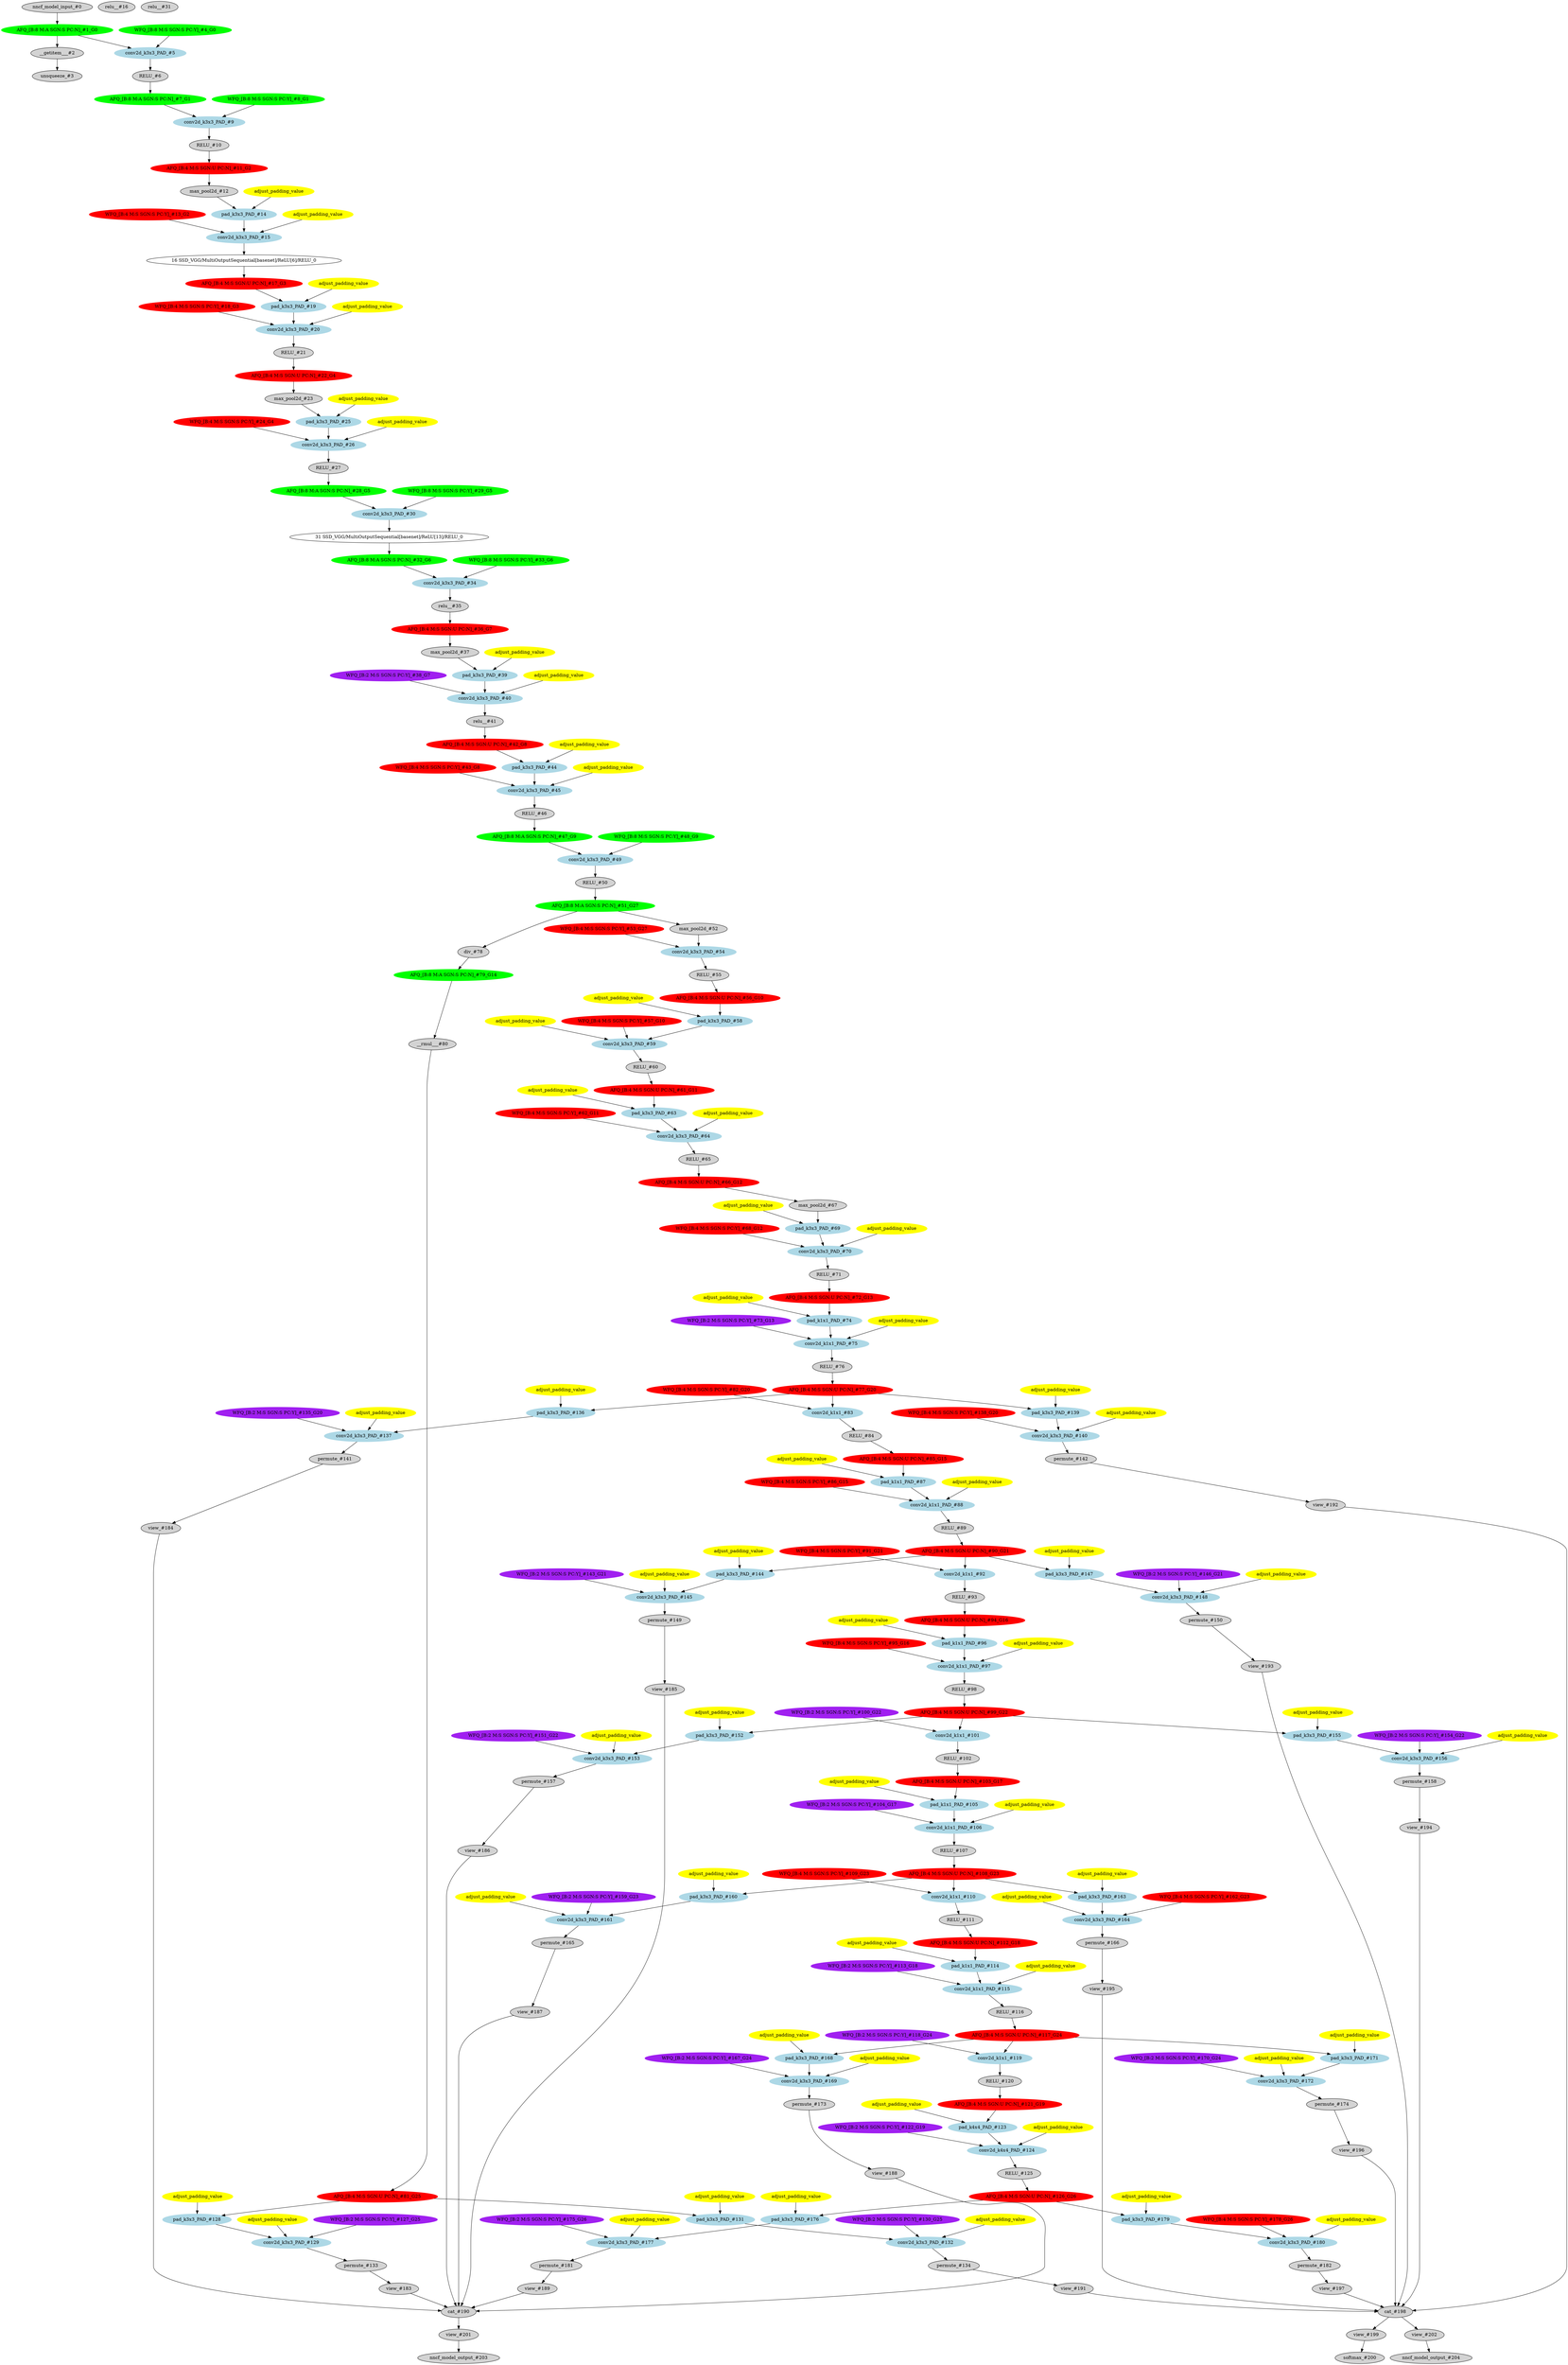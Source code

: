strict digraph  {
"0 /nncf_model_input_0" [id=0, label="nncf_model_input_#0", style=filled, type=nncf_model_input];
"1 AsymmetricQuantizer/asymmetric_quantize_0" [color=green, id=1, label="AFQ_[B:8 M:A SGN:S PC:N]_#1_G0", style=filled, type=asymmetric_quantize];
"2 SSD_VGG/__getitem___0" [id=2, label="__getitem___#2", style=filled, type=__getitem__];
"3 SSD_VGG/unsqueeze_0" [id=3, label="unsqueeze_#3", style=filled, type=unsqueeze];
"4 SSD_VGG/MultiOutputSequential[basenet]/NNCFConv2d[0]/ModuleDict[pre_ops]/UpdateWeight[0]/SymmetricQuantizer[op]/symmetric_quantize_0" [color=green, id=4, label="WFQ_[B:8 M:S SGN:S PC:Y]_#4_G0", style=filled, type=symmetric_quantize];
"5 SSD_VGG/MultiOutputSequential[basenet]/NNCFConv2d[0]/conv2d_0" [color=lightblue, id=5, label="conv2d_k3x3_PAD_#5", style=filled, type=conv2d];
"6 SSD_VGG/MultiOutputSequential[basenet]/ReLU[1]/RELU_0" [id=6, label="RELU_#6", style=filled, type=RELU];
"7 SSD_VGG/MultiOutputSequential[basenet]/ReLU[1]/AsymmetricQuantizer/asymmetric_quantize_0" [color=green, id=7, label="AFQ_[B:8 M:A SGN:S PC:N]_#7_G1", style=filled, type=asymmetric_quantize];
"8 SSD_VGG/MultiOutputSequential[basenet]/NNCFConv2d[2]/ModuleDict[pre_ops]/UpdateWeight[0]/SymmetricQuantizer[op]/symmetric_quantize_0" [color=green, id=8, label="WFQ_[B:8 M:S SGN:S PC:Y]_#8_G1", style=filled, type=symmetric_quantize];
"9 SSD_VGG/MultiOutputSequential[basenet]/NNCFConv2d[2]/conv2d_0" [color=lightblue, id=9, label="conv2d_k3x3_PAD_#9", style=filled, type=conv2d];
"10 SSD_VGG/MultiOutputSequential[basenet]/ReLU[3]/RELU_0" [id=10, label="RELU_#10", style=filled, type=RELU];
"11 SSD_VGG/MultiOutputSequential[basenet]/ReLU[3]/SymmetricQuantizer/symmetric_quantize_0" [color=red, id=11, label="AFQ_[B:4 M:S SGN:U PC:N]_#11_G2", style=filled, type=symmetric_quantize];
"12 SSD_VGG/MultiOutputSequential[basenet]/MaxPool2d[4]/max_pool2d_0" [id=12, label="max_pool2d_#12", style=filled, type=max_pool2d];
"13 SSD_VGG/MultiOutputSequential[basenet]/NNCFConv2d[5]/ModuleDict[pre_ops]/UpdateWeight[1]/SymmetricQuantizer[op]/symmetric_quantize_0" [color=red, id=13, label="WFQ_[B:4 M:S SGN:S PC:Y]_#13_G2", style=filled, type=symmetric_quantize];
"14 SSD_VGG/MultiOutputSequential[basenet]/NNCFConv2d[5]/pad_0" [color=lightblue, id=14, label="pad_k3x3_PAD_#14", style=filled, type=pad];
"15 SSD_VGG/MultiOutputSequential[basenet]/NNCFConv2d[5]/conv2d_0" [color=lightblue, id=15, label="conv2d_k3x3_PAD_#15", style=filled, type=conv2d];
"16 SSD_VGG/MultiOutputSequential[basenet]/ReLU[6]/relu__0" [id=16, label="relu__#16", style=filled, type=relu_];
"17 SSD_VGG/MultiOutputSequential[basenet]/ReLU[6]/SymmetricQuantizer/symmetric_quantize_0" [color=red, id=17, label="AFQ_[B:4 M:S SGN:U PC:N]_#17_G3", style=filled, type=symmetric_quantize];
"18 SSD_VGG/MultiOutputSequential[basenet]/NNCFConv2d[7]/ModuleDict[pre_ops]/UpdateWeight[1]/SymmetricQuantizer[op]/symmetric_quantize_0" [color=red, id=18, label="WFQ_[B:4 M:S SGN:S PC:Y]_#18_G3", style=filled, type=symmetric_quantize];
"19 SSD_VGG/MultiOutputSequential[basenet]/NNCFConv2d[7]/pad_0" [color=lightblue, id=19, label="pad_k3x3_PAD_#19", style=filled, type=pad];
"20 SSD_VGG/MultiOutputSequential[basenet]/NNCFConv2d[7]/conv2d_0" [color=lightblue, id=20, label="conv2d_k3x3_PAD_#20", style=filled, type=conv2d];
"21 SSD_VGG/MultiOutputSequential[basenet]/ReLU[8]/RELU_0" [id=21, label="RELU_#21", style=filled, type=RELU];
"22 SSD_VGG/MultiOutputSequential[basenet]/ReLU[8]/SymmetricQuantizer/symmetric_quantize_0" [color=red, id=22, label="AFQ_[B:4 M:S SGN:U PC:N]_#22_G4", style=filled, type=symmetric_quantize];
"23 SSD_VGG/MultiOutputSequential[basenet]/MaxPool2d[9]/max_pool2d_0" [id=23, label="max_pool2d_#23", style=filled, type=max_pool2d];
"24 SSD_VGG/MultiOutputSequential[basenet]/NNCFConv2d[10]/ModuleDict[pre_ops]/UpdateWeight[1]/SymmetricQuantizer[op]/symmetric_quantize_0" [color=red, id=24, label="WFQ_[B:4 M:S SGN:S PC:Y]_#24_G4", style=filled, type=symmetric_quantize];
"25 SSD_VGG/MultiOutputSequential[basenet]/NNCFConv2d[10]/pad_0" [color=lightblue, id=25, label="pad_k3x3_PAD_#25", style=filled, type=pad];
"26 SSD_VGG/MultiOutputSequential[basenet]/NNCFConv2d[10]/conv2d_0" [color=lightblue, id=26, label="conv2d_k3x3_PAD_#26", style=filled, type=conv2d];
"27 SSD_VGG/MultiOutputSequential[basenet]/ReLU[11]/RELU_0" [id=27, label="RELU_#27", style=filled, type=RELU];
"28 SSD_VGG/MultiOutputSequential[basenet]/ReLU[11]/AsymmetricQuantizer/asymmetric_quantize_0" [color=green, id=28, label="AFQ_[B:8 M:A SGN:S PC:N]_#28_G5", style=filled, type=asymmetric_quantize];
"29 SSD_VGG/MultiOutputSequential[basenet]/NNCFConv2d[12]/ModuleDict[pre_ops]/UpdateWeight[0]/SymmetricQuantizer[op]/symmetric_quantize_0" [color=green, id=29, label="WFQ_[B:8 M:S SGN:S PC:Y]_#29_G5", style=filled, type=symmetric_quantize];
"30 SSD_VGG/MultiOutputSequential[basenet]/NNCFConv2d[12]/conv2d_0" [color=lightblue, id=30, label="conv2d_k3x3_PAD_#30", style=filled, type=conv2d];
"31 SSD_VGG/MultiOutputSequential[basenet]/ReLU[13]/relu__0" [id=31, label="relu__#31", style=filled, type=relu_];
"32 SSD_VGG/MultiOutputSequential[basenet]/ReLU[13]/AsymmetricQuantizer/asymmetric_quantize_0" [color=green, id=32, label="AFQ_[B:8 M:A SGN:S PC:N]_#32_G6", style=filled, type=asymmetric_quantize];
"33 SSD_VGG/MultiOutputSequential[basenet]/NNCFConv2d[14]/ModuleDict[pre_ops]/UpdateWeight[0]/SymmetricQuantizer[op]/symmetric_quantize_0" [color=green, id=33, label="WFQ_[B:8 M:S SGN:S PC:Y]_#33_G6", style=filled, type=symmetric_quantize];
"34 SSD_VGG/MultiOutputSequential[basenet]/NNCFConv2d[14]/conv2d_0" [color=lightblue, id=34, label="conv2d_k3x3_PAD_#34", style=filled, type=conv2d];
"35 SSD_VGG/MultiOutputSequential[basenet]/ReLU[15]/relu__0" [id=35, label="relu__#35", style=filled, type=relu_];
"36 SSD_VGG/MultiOutputSequential[basenet]/ReLU[15]/SymmetricQuantizer/symmetric_quantize_0" [color=red, id=36, label="AFQ_[B:4 M:S SGN:U PC:N]_#36_G7", style=filled, type=symmetric_quantize];
"37 SSD_VGG/MultiOutputSequential[basenet]/MaxPool2d[16]/max_pool2d_0" [id=37, label="max_pool2d_#37", style=filled, type=max_pool2d];
"38 SSD_VGG/MultiOutputSequential[basenet]/NNCFConv2d[17]/ModuleDict[pre_ops]/UpdateWeight[1]/SymmetricQuantizer[op]/symmetric_quantize_0" [color=purple, id=38, label="WFQ_[B:2 M:S SGN:S PC:Y]_#38_G7", style=filled, type=symmetric_quantize];
"39 SSD_VGG/MultiOutputSequential[basenet]/NNCFConv2d[17]/pad_0" [color=lightblue, id=39, label="pad_k3x3_PAD_#39", style=filled, type=pad];
"40 SSD_VGG/MultiOutputSequential[basenet]/NNCFConv2d[17]/conv2d_0" [color=lightblue, id=40, label="conv2d_k3x3_PAD_#40", style=filled, type=conv2d];
"41 SSD_VGG/MultiOutputSequential[basenet]/ReLU[18]/relu__0" [id=41, label="relu__#41", style=filled, type=relu_];
"42 SSD_VGG/MultiOutputSequential[basenet]/ReLU[18]/SymmetricQuantizer/symmetric_quantize_0" [color=red, id=42, label="AFQ_[B:4 M:S SGN:U PC:N]_#42_G8", style=filled, type=symmetric_quantize];
"43 SSD_VGG/MultiOutputSequential[basenet]/NNCFConv2d[19]/ModuleDict[pre_ops]/UpdateWeight[1]/SymmetricQuantizer[op]/symmetric_quantize_0" [color=red, id=43, label="WFQ_[B:4 M:S SGN:S PC:Y]_#43_G8", style=filled, type=symmetric_quantize];
"44 SSD_VGG/MultiOutputSequential[basenet]/NNCFConv2d[19]/pad_0" [color=lightblue, id=44, label="pad_k3x3_PAD_#44", style=filled, type=pad];
"45 SSD_VGG/MultiOutputSequential[basenet]/NNCFConv2d[19]/conv2d_0" [color=lightblue, id=45, label="conv2d_k3x3_PAD_#45", style=filled, type=conv2d];
"46 SSD_VGG/MultiOutputSequential[basenet]/ReLU[20]/RELU_0" [id=46, label="RELU_#46", style=filled, type=RELU];
"47 SSD_VGG/MultiOutputSequential[basenet]/ReLU[20]/AsymmetricQuantizer/asymmetric_quantize_0" [color=green, id=47, label="AFQ_[B:8 M:A SGN:S PC:N]_#47_G9", style=filled, type=asymmetric_quantize];
"48 SSD_VGG/MultiOutputSequential[basenet]/NNCFConv2d[21]/ModuleDict[pre_ops]/UpdateWeight[0]/SymmetricQuantizer[op]/symmetric_quantize_0" [color=green, id=48, label="WFQ_[B:8 M:S SGN:S PC:Y]_#48_G9", style=filled, type=symmetric_quantize];
"49 SSD_VGG/MultiOutputSequential[basenet]/NNCFConv2d[21]/conv2d_0" [color=lightblue, id=49, label="conv2d_k3x3_PAD_#49", style=filled, type=conv2d];
"50 SSD_VGG/MultiOutputSequential[basenet]/ReLU[22]/RELU_0" [id=50, label="RELU_#50", style=filled, type=RELU];
"51 SSD_VGG/MultiOutputSequential[basenet]/ReLU[22]/AsymmetricQuantizer/asymmetric_quantize_0" [color=green, id=51, label="AFQ_[B:8 M:A SGN:S PC:N]_#51_G27", style=filled, type=asymmetric_quantize];
"52 SSD_VGG/MultiOutputSequential[basenet]/MaxPool2d[23]/max_pool2d_0" [id=52, label="max_pool2d_#52", style=filled, type=max_pool2d];
"53 SSD_VGG/MultiOutputSequential[basenet]/NNCFConv2d[24]/ModuleDict[pre_ops]/UpdateWeight[0]/SymmetricQuantizer[op]/symmetric_quantize_0" [color=red, id=53, label="WFQ_[B:4 M:S SGN:S PC:Y]_#53_G27", style=filled, type=symmetric_quantize];
"54 SSD_VGG/MultiOutputSequential[basenet]/NNCFConv2d[24]/conv2d_0" [color=lightblue, id=54, label="conv2d_k3x3_PAD_#54", style=filled, type=conv2d];
"55 SSD_VGG/MultiOutputSequential[basenet]/ReLU[25]/RELU_0" [id=55, label="RELU_#55", style=filled, type=RELU];
"56 SSD_VGG/MultiOutputSequential[basenet]/ReLU[25]/SymmetricQuantizer/symmetric_quantize_0" [color=red, id=56, label="AFQ_[B:4 M:S SGN:U PC:N]_#56_G10", style=filled, type=symmetric_quantize];
"57 SSD_VGG/MultiOutputSequential[basenet]/NNCFConv2d[26]/ModuleDict[pre_ops]/UpdateWeight[1]/SymmetricQuantizer[op]/symmetric_quantize_0" [color=red, id=57, label="WFQ_[B:4 M:S SGN:S PC:Y]_#57_G10", style=filled, type=symmetric_quantize];
"58 SSD_VGG/MultiOutputSequential[basenet]/NNCFConv2d[26]/pad_0" [color=lightblue, id=58, label="pad_k3x3_PAD_#58", style=filled, type=pad];
"59 SSD_VGG/MultiOutputSequential[basenet]/NNCFConv2d[26]/conv2d_0" [color=lightblue, id=59, label="conv2d_k3x3_PAD_#59", style=filled, type=conv2d];
"60 SSD_VGG/MultiOutputSequential[basenet]/ReLU[27]/RELU_0" [id=60, label="RELU_#60", style=filled, type=RELU];
"61 SSD_VGG/MultiOutputSequential[basenet]/ReLU[27]/SymmetricQuantizer/symmetric_quantize_0" [color=red, id=61, label="AFQ_[B:4 M:S SGN:U PC:N]_#61_G11", style=filled, type=symmetric_quantize];
"62 SSD_VGG/MultiOutputSequential[basenet]/NNCFConv2d[28]/ModuleDict[pre_ops]/UpdateWeight[1]/SymmetricQuantizer[op]/symmetric_quantize_0" [color=red, id=62, label="WFQ_[B:4 M:S SGN:S PC:Y]_#62_G11", style=filled, type=symmetric_quantize];
"63 SSD_VGG/MultiOutputSequential[basenet]/NNCFConv2d[28]/pad_0" [color=lightblue, id=63, label="pad_k3x3_PAD_#63", style=filled, type=pad];
"64 SSD_VGG/MultiOutputSequential[basenet]/NNCFConv2d[28]/conv2d_0" [color=lightblue, id=64, label="conv2d_k3x3_PAD_#64", style=filled, type=conv2d];
"65 SSD_VGG/MultiOutputSequential[basenet]/ReLU[29]/RELU_0" [id=65, label="RELU_#65", style=filled, type=RELU];
"66 SSD_VGG/MultiOutputSequential[basenet]/ReLU[29]/SymmetricQuantizer/symmetric_quantize_0" [color=red, id=66, label="AFQ_[B:4 M:S SGN:U PC:N]_#66_G12", style=filled, type=symmetric_quantize];
"67 SSD_VGG/MultiOutputSequential[basenet]/MaxPool2d[30]/max_pool2d_0" [id=67, label="max_pool2d_#67", style=filled, type=max_pool2d];
"68 SSD_VGG/MultiOutputSequential[basenet]/NNCFConv2d[31]/ModuleDict[pre_ops]/UpdateWeight[1]/SymmetricQuantizer[op]/symmetric_quantize_0" [color=red, id=68, label="WFQ_[B:4 M:S SGN:S PC:Y]_#68_G12", style=filled, type=symmetric_quantize];
"69 SSD_VGG/MultiOutputSequential[basenet]/NNCFConv2d[31]/pad_0" [color=lightblue, id=69, label="pad_k3x3_PAD_#69", style=filled, type=pad];
"70 SSD_VGG/MultiOutputSequential[basenet]/NNCFConv2d[31]/conv2d_0" [color=lightblue, id=70, label="conv2d_k3x3_PAD_#70", style=filled, type=conv2d];
"71 SSD_VGG/MultiOutputSequential[basenet]/ReLU[32]/RELU_0" [id=71, label="RELU_#71", style=filled, type=RELU];
"72 SSD_VGG/MultiOutputSequential[basenet]/ReLU[32]/SymmetricQuantizer/symmetric_quantize_0" [color=red, id=72, label="AFQ_[B:4 M:S SGN:U PC:N]_#72_G13", style=filled, type=symmetric_quantize];
"73 SSD_VGG/MultiOutputSequential[basenet]/NNCFConv2d[33]/ModuleDict[pre_ops]/UpdateWeight[1]/SymmetricQuantizer[op]/symmetric_quantize_0" [color=purple, id=73, label="WFQ_[B:2 M:S SGN:S PC:Y]_#73_G13", style=filled, type=symmetric_quantize];
"74 SSD_VGG/MultiOutputSequential[basenet]/NNCFConv2d[33]/pad_0" [color=lightblue, id=74, label="pad_k1x1_PAD_#74", style=filled, type=pad];
"75 SSD_VGG/MultiOutputSequential[basenet]/NNCFConv2d[33]/conv2d_0" [color=lightblue, id=75, label="conv2d_k1x1_PAD_#75", style=filled, type=conv2d];
"76 SSD_VGG/MultiOutputSequential[basenet]/ReLU[34]/RELU_0" [id=76, label="RELU_#76", style=filled, type=RELU];
"77 SSD_VGG/MultiOutputSequential[basenet]/ReLU[34]/SymmetricQuantizer/symmetric_quantize_0" [color=red, id=77, label="AFQ_[B:4 M:S SGN:U PC:N]_#77_G20", style=filled, type=symmetric_quantize];
"78 SSD_VGG/NNCFUserL2Norm[L2Norm]/div_0" [id=78, label="div_#78", style=filled, type=div];
"79 SSD_VGG/NNCFUserL2Norm[L2Norm]/AsymmetricQuantizer/asymmetric_quantize_0" [color=green, id=79, label="AFQ_[B:8 M:A SGN:S PC:N]_#79_G14", style=filled, type=asymmetric_quantize];
"80 SSD_VGG/NNCFUserL2Norm[L2Norm]/__rmul___0" [id=80, label="__rmul___#80", style=filled, type=__rmul__];
"81 SSD_VGG/NNCFUserL2Norm[L2Norm]/SymmetricQuantizer/symmetric_quantize_0" [color=red, id=81, label="AFQ_[B:4 M:S SGN:U PC:N]_#81_G25", style=filled, type=symmetric_quantize];
"82 SSD_VGG/MultiOutputSequential[extras]/NNCFConv2d[0]/ModuleDict[pre_ops]/UpdateWeight[0]/SymmetricQuantizer[op]/symmetric_quantize_0" [color=red, id=82, label="WFQ_[B:4 M:S SGN:S PC:Y]_#82_G20", style=filled, type=symmetric_quantize];
"83 SSD_VGG/MultiOutputSequential[extras]/NNCFConv2d[0]/conv2d_0" [color=lightblue, id=83, label="conv2d_k1x1_#83", style=filled, type=conv2d];
"84 SSD_VGG/MultiOutputSequential[extras]/ReLU[1]/RELU_0" [id=84, label="RELU_#84", style=filled, type=RELU];
"85 SSD_VGG/MultiOutputSequential[extras]/ReLU[1]/SymmetricQuantizer/symmetric_quantize_0" [color=red, id=85, label="AFQ_[B:4 M:S SGN:U PC:N]_#85_G15", style=filled, type=symmetric_quantize];
"86 SSD_VGG/MultiOutputSequential[extras]/NNCFConv2d[2]/ModuleDict[pre_ops]/UpdateWeight[1]/SymmetricQuantizer[op]/symmetric_quantize_0" [color=red, id=86, label="WFQ_[B:4 M:S SGN:S PC:Y]_#86_G15", style=filled, type=symmetric_quantize];
"87 SSD_VGG/MultiOutputSequential[extras]/NNCFConv2d[2]/pad_0" [color=lightblue, id=87, label="pad_k1x1_PAD_#87", style=filled, type=pad];
"88 SSD_VGG/MultiOutputSequential[extras]/NNCFConv2d[2]/conv2d_0" [color=lightblue, id=88, label="conv2d_k1x1_PAD_#88", style=filled, type=conv2d];
"89 SSD_VGG/MultiOutputSequential[extras]/ReLU[3]/RELU_0" [id=89, label="RELU_#89", style=filled, type=RELU];
"90 SSD_VGG/MultiOutputSequential[extras]/ReLU[3]/SymmetricQuantizer/symmetric_quantize_0" [color=red, id=90, label="AFQ_[B:4 M:S SGN:U PC:N]_#90_G21", style=filled, type=symmetric_quantize];
"91 SSD_VGG/MultiOutputSequential[extras]/NNCFConv2d[4]/ModuleDict[pre_ops]/UpdateWeight[0]/SymmetricQuantizer[op]/symmetric_quantize_0" [color=red, id=91, label="WFQ_[B:4 M:S SGN:S PC:Y]_#91_G21", style=filled, type=symmetric_quantize];
"92 SSD_VGG/MultiOutputSequential[extras]/NNCFConv2d[4]/conv2d_0" [color=lightblue, id=92, label="conv2d_k1x1_#92", style=filled, type=conv2d];
"93 SSD_VGG/MultiOutputSequential[extras]/ReLU[5]/RELU_0" [id=93, label="RELU_#93", style=filled, type=RELU];
"94 SSD_VGG/MultiOutputSequential[extras]/ReLU[5]/SymmetricQuantizer/symmetric_quantize_0" [color=red, id=94, label="AFQ_[B:4 M:S SGN:U PC:N]_#94_G16", style=filled, type=symmetric_quantize];
"95 SSD_VGG/MultiOutputSequential[extras]/NNCFConv2d[6]/ModuleDict[pre_ops]/UpdateWeight[1]/SymmetricQuantizer[op]/symmetric_quantize_0" [color=red, id=95, label="WFQ_[B:4 M:S SGN:S PC:Y]_#95_G16", style=filled, type=symmetric_quantize];
"96 SSD_VGG/MultiOutputSequential[extras]/NNCFConv2d[6]/pad_0" [color=lightblue, id=96, label="pad_k1x1_PAD_#96", style=filled, type=pad];
"97 SSD_VGG/MultiOutputSequential[extras]/NNCFConv2d[6]/conv2d_0" [color=lightblue, id=97, label="conv2d_k1x1_PAD_#97", style=filled, type=conv2d];
"98 SSD_VGG/MultiOutputSequential[extras]/ReLU[7]/RELU_0" [id=98, label="RELU_#98", style=filled, type=RELU];
"99 SSD_VGG/MultiOutputSequential[extras]/ReLU[7]/SymmetricQuantizer/symmetric_quantize_0" [color=red, id=99, label="AFQ_[B:4 M:S SGN:U PC:N]_#99_G22", style=filled, type=symmetric_quantize];
"100 SSD_VGG/MultiOutputSequential[extras]/NNCFConv2d[8]/ModuleDict[pre_ops]/UpdateWeight[0]/SymmetricQuantizer[op]/symmetric_quantize_0" [color=purple, id=100, label="WFQ_[B:2 M:S SGN:S PC:Y]_#100_G22", style=filled, type=symmetric_quantize];
"101 SSD_VGG/MultiOutputSequential[extras]/NNCFConv2d[8]/conv2d_0" [color=lightblue, id=101, label="conv2d_k1x1_#101", style=filled, type=conv2d];
"102 SSD_VGG/MultiOutputSequential[extras]/ReLU[9]/RELU_0" [id=102, label="RELU_#102", style=filled, type=RELU];
"103 SSD_VGG/MultiOutputSequential[extras]/ReLU[9]/SymmetricQuantizer/symmetric_quantize_0" [color=red, id=103, label="AFQ_[B:4 M:S SGN:U PC:N]_#103_G17", style=filled, type=symmetric_quantize];
"104 SSD_VGG/MultiOutputSequential[extras]/NNCFConv2d[10]/ModuleDict[pre_ops]/UpdateWeight[1]/SymmetricQuantizer[op]/symmetric_quantize_0" [color=purple, id=104, label="WFQ_[B:2 M:S SGN:S PC:Y]_#104_G17", style=filled, type=symmetric_quantize];
"105 SSD_VGG/MultiOutputSequential[extras]/NNCFConv2d[10]/pad_0" [color=lightblue, id=105, label="pad_k1x1_PAD_#105", style=filled, type=pad];
"106 SSD_VGG/MultiOutputSequential[extras]/NNCFConv2d[10]/conv2d_0" [color=lightblue, id=106, label="conv2d_k1x1_PAD_#106", style=filled, type=conv2d];
"107 SSD_VGG/MultiOutputSequential[extras]/ReLU[11]/RELU_0" [id=107, label="RELU_#107", style=filled, type=RELU];
"108 SSD_VGG/MultiOutputSequential[extras]/ReLU[11]/SymmetricQuantizer/symmetric_quantize_0" [color=red, id=108, label="AFQ_[B:4 M:S SGN:U PC:N]_#108_G23", style=filled, type=symmetric_quantize];
"109 SSD_VGG/MultiOutputSequential[extras]/NNCFConv2d[12]/ModuleDict[pre_ops]/UpdateWeight[0]/SymmetricQuantizer[op]/symmetric_quantize_0" [color=red, id=109, label="WFQ_[B:4 M:S SGN:S PC:Y]_#109_G23", style=filled, type=symmetric_quantize];
"110 SSD_VGG/MultiOutputSequential[extras]/NNCFConv2d[12]/conv2d_0" [color=lightblue, id=110, label="conv2d_k1x1_#110", style=filled, type=conv2d];
"111 SSD_VGG/MultiOutputSequential[extras]/ReLU[13]/RELU_0" [id=111, label="RELU_#111", style=filled, type=RELU];
"112 SSD_VGG/MultiOutputSequential[extras]/ReLU[13]/SymmetricQuantizer/symmetric_quantize_0" [color=red, id=112, label="AFQ_[B:4 M:S SGN:U PC:N]_#112_G18", style=filled, type=symmetric_quantize];
"113 SSD_VGG/MultiOutputSequential[extras]/NNCFConv2d[14]/ModuleDict[pre_ops]/UpdateWeight[1]/SymmetricQuantizer[op]/symmetric_quantize_0" [color=purple, id=113, label="WFQ_[B:2 M:S SGN:S PC:Y]_#113_G18", style=filled, type=symmetric_quantize];
"114 SSD_VGG/MultiOutputSequential[extras]/NNCFConv2d[14]/pad_0" [color=lightblue, id=114, label="pad_k1x1_PAD_#114", style=filled, type=pad];
"115 SSD_VGG/MultiOutputSequential[extras]/NNCFConv2d[14]/conv2d_0" [color=lightblue, id=115, label="conv2d_k1x1_PAD_#115", style=filled, type=conv2d];
"116 SSD_VGG/MultiOutputSequential[extras]/ReLU[15]/RELU_0" [id=116, label="RELU_#116", style=filled, type=RELU];
"117 SSD_VGG/MultiOutputSequential[extras]/ReLU[15]/SymmetricQuantizer/symmetric_quantize_0" [color=red, id=117, label="AFQ_[B:4 M:S SGN:U PC:N]_#117_G24", style=filled, type=symmetric_quantize];
"118 SSD_VGG/MultiOutputSequential[extras]/NNCFConv2d[16]/ModuleDict[pre_ops]/UpdateWeight[0]/SymmetricQuantizer[op]/symmetric_quantize_0" [color=purple, id=118, label="WFQ_[B:2 M:S SGN:S PC:Y]_#118_G24", style=filled, type=symmetric_quantize];
"119 SSD_VGG/MultiOutputSequential[extras]/NNCFConv2d[16]/conv2d_0" [color=lightblue, id=119, label="conv2d_k1x1_#119", style=filled, type=conv2d];
"120 SSD_VGG/MultiOutputSequential[extras]/ReLU[17]/RELU_0" [id=120, label="RELU_#120", style=filled, type=RELU];
"121 SSD_VGG/MultiOutputSequential[extras]/ReLU[17]/SymmetricQuantizer/symmetric_quantize_0" [color=red, id=121, label="AFQ_[B:4 M:S SGN:U PC:N]_#121_G19", style=filled, type=symmetric_quantize];
"122 SSD_VGG/MultiOutputSequential[extras]/NNCFConv2d[18]/ModuleDict[pre_ops]/UpdateWeight[1]/SymmetricQuantizer[op]/symmetric_quantize_0" [color=purple, id=122, label="WFQ_[B:2 M:S SGN:S PC:Y]_#122_G19", style=filled, type=symmetric_quantize];
"123 SSD_VGG/MultiOutputSequential[extras]/NNCFConv2d[18]/pad_0" [color=lightblue, id=123, label="pad_k4x4_PAD_#123", style=filled, type=pad];
"124 SSD_VGG/MultiOutputSequential[extras]/NNCFConv2d[18]/conv2d_0" [color=lightblue, id=124, label="conv2d_k4x4_PAD_#124", style=filled, type=conv2d];
"125 SSD_VGG/MultiOutputSequential[extras]/ReLU[19]/RELU_0" [id=125, label="RELU_#125", style=filled, type=RELU];
"126 SSD_VGG/MultiOutputSequential[extras]/ReLU[19]/SymmetricQuantizer/symmetric_quantize_0" [color=red, id=126, label="AFQ_[B:4 M:S SGN:U PC:N]_#126_G26", style=filled, type=symmetric_quantize];
"127 SSD_VGG/SSDDetectionOutput[detection_head]/ModuleList[heads]/SSDHead[0]/NNCFConv2d[loc]/ModuleDict[pre_ops]/UpdateWeight[1]/SymmetricQuantizer[op]/symmetric_quantize_0" [color=purple, id=127, label="WFQ_[B:2 M:S SGN:S PC:Y]_#127_G25", style=filled, type=symmetric_quantize];
"128 SSD_VGG/SSDDetectionOutput[detection_head]/ModuleList[heads]/SSDHead[0]/NNCFConv2d[loc]/pad_0" [color=lightblue, id=128, label="pad_k3x3_PAD_#128", style=filled, type=pad];
"129 SSD_VGG/SSDDetectionOutput[detection_head]/ModuleList[heads]/SSDHead[0]/NNCFConv2d[loc]/conv2d_0" [color=lightblue, id=129, label="conv2d_k3x3_PAD_#129", style=filled, type=conv2d];
"130 SSD_VGG/SSDDetectionOutput[detection_head]/ModuleList[heads]/SSDHead[0]/NNCFConv2d[conf]/ModuleDict[pre_ops]/UpdateWeight[1]/SymmetricQuantizer[op]/symmetric_quantize_0" [color=purple, id=130, label="WFQ_[B:2 M:S SGN:S PC:Y]_#130_G25", style=filled, type=symmetric_quantize];
"131 SSD_VGG/SSDDetectionOutput[detection_head]/ModuleList[heads]/SSDHead[0]/NNCFConv2d[conf]/pad_0" [color=lightblue, id=131, label="pad_k3x3_PAD_#131", style=filled, type=pad];
"132 SSD_VGG/SSDDetectionOutput[detection_head]/ModuleList[heads]/SSDHead[0]/NNCFConv2d[conf]/conv2d_0" [color=lightblue, id=132, label="conv2d_k3x3_PAD_#132", style=filled, type=conv2d];
"133 SSD_VGG/SSDDetectionOutput[detection_head]/ModuleList[heads]/SSDHead[0]/permute_0" [id=133, label="permute_#133", style=filled, type=permute];
"134 SSD_VGG/SSDDetectionOutput[detection_head]/ModuleList[heads]/SSDHead[0]/permute_1" [id=134, label="permute_#134", style=filled, type=permute];
"135 SSD_VGG/SSDDetectionOutput[detection_head]/ModuleList[heads]/SSDHead[1]/NNCFConv2d[loc]/ModuleDict[pre_ops]/UpdateWeight[1]/SymmetricQuantizer[op]/symmetric_quantize_0" [color=purple, id=135, label="WFQ_[B:2 M:S SGN:S PC:Y]_#135_G20", style=filled, type=symmetric_quantize];
"136 SSD_VGG/SSDDetectionOutput[detection_head]/ModuleList[heads]/SSDHead[1]/NNCFConv2d[loc]/pad_0" [color=lightblue, id=136, label="pad_k3x3_PAD_#136", style=filled, type=pad];
"137 SSD_VGG/SSDDetectionOutput[detection_head]/ModuleList[heads]/SSDHead[1]/NNCFConv2d[loc]/conv2d_0" [color=lightblue, id=137, label="conv2d_k3x3_PAD_#137", style=filled, type=conv2d];
"138 SSD_VGG/SSDDetectionOutput[detection_head]/ModuleList[heads]/SSDHead[1]/NNCFConv2d[conf]/ModuleDict[pre_ops]/UpdateWeight[1]/SymmetricQuantizer[op]/symmetric_quantize_0" [color=red, id=138, label="WFQ_[B:4 M:S SGN:S PC:Y]_#138_G20", style=filled, type=symmetric_quantize];
"139 SSD_VGG/SSDDetectionOutput[detection_head]/ModuleList[heads]/SSDHead[1]/NNCFConv2d[conf]/pad_0" [color=lightblue, id=139, label="pad_k3x3_PAD_#139", style=filled, type=pad];
"140 SSD_VGG/SSDDetectionOutput[detection_head]/ModuleList[heads]/SSDHead[1]/NNCFConv2d[conf]/conv2d_0" [color=lightblue, id=140, label="conv2d_k3x3_PAD_#140", style=filled, type=conv2d];
"141 SSD_VGG/SSDDetectionOutput[detection_head]/ModuleList[heads]/SSDHead[1]/permute_0" [id=141, label="permute_#141", style=filled, type=permute];
"142 SSD_VGG/SSDDetectionOutput[detection_head]/ModuleList[heads]/SSDHead[1]/permute_1" [id=142, label="permute_#142", style=filled, type=permute];
"143 SSD_VGG/SSDDetectionOutput[detection_head]/ModuleList[heads]/SSDHead[2]/NNCFConv2d[loc]/ModuleDict[pre_ops]/UpdateWeight[1]/SymmetricQuantizer[op]/symmetric_quantize_0" [color=purple, id=143, label="WFQ_[B:2 M:S SGN:S PC:Y]_#143_G21", style=filled, type=symmetric_quantize];
"144 SSD_VGG/SSDDetectionOutput[detection_head]/ModuleList[heads]/SSDHead[2]/NNCFConv2d[loc]/pad_0" [color=lightblue, id=144, label="pad_k3x3_PAD_#144", style=filled, type=pad];
"145 SSD_VGG/SSDDetectionOutput[detection_head]/ModuleList[heads]/SSDHead[2]/NNCFConv2d[loc]/conv2d_0" [color=lightblue, id=145, label="conv2d_k3x3_PAD_#145", style=filled, type=conv2d];
"146 SSD_VGG/SSDDetectionOutput[detection_head]/ModuleList[heads]/SSDHead[2]/NNCFConv2d[conf]/ModuleDict[pre_ops]/UpdateWeight[1]/SymmetricQuantizer[op]/symmetric_quantize_0" [color=purple, id=146, label="WFQ_[B:2 M:S SGN:S PC:Y]_#146_G21", style=filled, type=symmetric_quantize];
"147 SSD_VGG/SSDDetectionOutput[detection_head]/ModuleList[heads]/SSDHead[2]/NNCFConv2d[conf]/pad_0" [color=lightblue, id=147, label="pad_k3x3_PAD_#147", style=filled, type=pad];
"148 SSD_VGG/SSDDetectionOutput[detection_head]/ModuleList[heads]/SSDHead[2]/NNCFConv2d[conf]/conv2d_0" [color=lightblue, id=148, label="conv2d_k3x3_PAD_#148", style=filled, type=conv2d];
"149 SSD_VGG/SSDDetectionOutput[detection_head]/ModuleList[heads]/SSDHead[2]/permute_0" [id=149, label="permute_#149", style=filled, type=permute];
"150 SSD_VGG/SSDDetectionOutput[detection_head]/ModuleList[heads]/SSDHead[2]/permute_1" [id=150, label="permute_#150", style=filled, type=permute];
"151 SSD_VGG/SSDDetectionOutput[detection_head]/ModuleList[heads]/SSDHead[3]/NNCFConv2d[loc]/ModuleDict[pre_ops]/UpdateWeight[1]/SymmetricQuantizer[op]/symmetric_quantize_0" [color=purple, id=151, label="WFQ_[B:2 M:S SGN:S PC:Y]_#151_G22", style=filled, type=symmetric_quantize];
"152 SSD_VGG/SSDDetectionOutput[detection_head]/ModuleList[heads]/SSDHead[3]/NNCFConv2d[loc]/pad_0" [color=lightblue, id=152, label="pad_k3x3_PAD_#152", style=filled, type=pad];
"153 SSD_VGG/SSDDetectionOutput[detection_head]/ModuleList[heads]/SSDHead[3]/NNCFConv2d[loc]/conv2d_0" [color=lightblue, id=153, label="conv2d_k3x3_PAD_#153", style=filled, type=conv2d];
"154 SSD_VGG/SSDDetectionOutput[detection_head]/ModuleList[heads]/SSDHead[3]/NNCFConv2d[conf]/ModuleDict[pre_ops]/UpdateWeight[1]/SymmetricQuantizer[op]/symmetric_quantize_0" [color=purple, id=154, label="WFQ_[B:2 M:S SGN:S PC:Y]_#154_G22", style=filled, type=symmetric_quantize];
"155 SSD_VGG/SSDDetectionOutput[detection_head]/ModuleList[heads]/SSDHead[3]/NNCFConv2d[conf]/pad_0" [color=lightblue, id=155, label="pad_k3x3_PAD_#155", style=filled, type=pad];
"156 SSD_VGG/SSDDetectionOutput[detection_head]/ModuleList[heads]/SSDHead[3]/NNCFConv2d[conf]/conv2d_0" [color=lightblue, id=156, label="conv2d_k3x3_PAD_#156", style=filled, type=conv2d];
"157 SSD_VGG/SSDDetectionOutput[detection_head]/ModuleList[heads]/SSDHead[3]/permute_0" [id=157, label="permute_#157", style=filled, type=permute];
"158 SSD_VGG/SSDDetectionOutput[detection_head]/ModuleList[heads]/SSDHead[3]/permute_1" [id=158, label="permute_#158", style=filled, type=permute];
"159 SSD_VGG/SSDDetectionOutput[detection_head]/ModuleList[heads]/SSDHead[4]/NNCFConv2d[loc]/ModuleDict[pre_ops]/UpdateWeight[1]/SymmetricQuantizer[op]/symmetric_quantize_0" [color=purple, id=159, label="WFQ_[B:2 M:S SGN:S PC:Y]_#159_G23", style=filled, type=symmetric_quantize];
"160 SSD_VGG/SSDDetectionOutput[detection_head]/ModuleList[heads]/SSDHead[4]/NNCFConv2d[loc]/pad_0" [color=lightblue, id=160, label="pad_k3x3_PAD_#160", style=filled, type=pad];
"161 SSD_VGG/SSDDetectionOutput[detection_head]/ModuleList[heads]/SSDHead[4]/NNCFConv2d[loc]/conv2d_0" [color=lightblue, id=161, label="conv2d_k3x3_PAD_#161", style=filled, type=conv2d];
"162 SSD_VGG/SSDDetectionOutput[detection_head]/ModuleList[heads]/SSDHead[4]/NNCFConv2d[conf]/ModuleDict[pre_ops]/UpdateWeight[1]/SymmetricQuantizer[op]/symmetric_quantize_0" [color=red, id=162, label="WFQ_[B:4 M:S SGN:S PC:Y]_#162_G23", style=filled, type=symmetric_quantize];
"163 SSD_VGG/SSDDetectionOutput[detection_head]/ModuleList[heads]/SSDHead[4]/NNCFConv2d[conf]/pad_0" [color=lightblue, id=163, label="pad_k3x3_PAD_#163", style=filled, type=pad];
"164 SSD_VGG/SSDDetectionOutput[detection_head]/ModuleList[heads]/SSDHead[4]/NNCFConv2d[conf]/conv2d_0" [color=lightblue, id=164, label="conv2d_k3x3_PAD_#164", style=filled, type=conv2d];
"165 SSD_VGG/SSDDetectionOutput[detection_head]/ModuleList[heads]/SSDHead[4]/permute_0" [id=165, label="permute_#165", style=filled, type=permute];
"166 SSD_VGG/SSDDetectionOutput[detection_head]/ModuleList[heads]/SSDHead[4]/permute_1" [id=166, label="permute_#166", style=filled, type=permute];
"167 SSD_VGG/SSDDetectionOutput[detection_head]/ModuleList[heads]/SSDHead[5]/NNCFConv2d[loc]/ModuleDict[pre_ops]/UpdateWeight[1]/SymmetricQuantizer[op]/symmetric_quantize_0" [color=purple, id=167, label="WFQ_[B:2 M:S SGN:S PC:Y]_#167_G24", style=filled, type=symmetric_quantize];
"168 SSD_VGG/SSDDetectionOutput[detection_head]/ModuleList[heads]/SSDHead[5]/NNCFConv2d[loc]/pad_0" [color=lightblue, id=168, label="pad_k3x3_PAD_#168", style=filled, type=pad];
"169 SSD_VGG/SSDDetectionOutput[detection_head]/ModuleList[heads]/SSDHead[5]/NNCFConv2d[loc]/conv2d_0" [color=lightblue, id=169, label="conv2d_k3x3_PAD_#169", style=filled, type=conv2d];
"170 SSD_VGG/SSDDetectionOutput[detection_head]/ModuleList[heads]/SSDHead[5]/NNCFConv2d[conf]/ModuleDict[pre_ops]/UpdateWeight[1]/SymmetricQuantizer[op]/symmetric_quantize_0" [color=purple, id=170, label="WFQ_[B:2 M:S SGN:S PC:Y]_#170_G24", style=filled, type=symmetric_quantize];
"171 SSD_VGG/SSDDetectionOutput[detection_head]/ModuleList[heads]/SSDHead[5]/NNCFConv2d[conf]/pad_0" [color=lightblue, id=171, label="pad_k3x3_PAD_#171", style=filled, type=pad];
"172 SSD_VGG/SSDDetectionOutput[detection_head]/ModuleList[heads]/SSDHead[5]/NNCFConv2d[conf]/conv2d_0" [color=lightblue, id=172, label="conv2d_k3x3_PAD_#172", style=filled, type=conv2d];
"173 SSD_VGG/SSDDetectionOutput[detection_head]/ModuleList[heads]/SSDHead[5]/permute_0" [id=173, label="permute_#173", style=filled, type=permute];
"174 SSD_VGG/SSDDetectionOutput[detection_head]/ModuleList[heads]/SSDHead[5]/permute_1" [id=174, label="permute_#174", style=filled, type=permute];
"175 SSD_VGG/SSDDetectionOutput[detection_head]/ModuleList[heads]/SSDHead[6]/NNCFConv2d[loc]/ModuleDict[pre_ops]/UpdateWeight[1]/SymmetricQuantizer[op]/symmetric_quantize_0" [color=purple, id=175, label="WFQ_[B:2 M:S SGN:S PC:Y]_#175_G26", style=filled, type=symmetric_quantize];
"176 SSD_VGG/SSDDetectionOutput[detection_head]/ModuleList[heads]/SSDHead[6]/NNCFConv2d[loc]/pad_0" [color=lightblue, id=176, label="pad_k3x3_PAD_#176", style=filled, type=pad];
"177 SSD_VGG/SSDDetectionOutput[detection_head]/ModuleList[heads]/SSDHead[6]/NNCFConv2d[loc]/conv2d_0" [color=lightblue, id=177, label="conv2d_k3x3_PAD_#177", style=filled, type=conv2d];
"178 SSD_VGG/SSDDetectionOutput[detection_head]/ModuleList[heads]/SSDHead[6]/NNCFConv2d[conf]/ModuleDict[pre_ops]/UpdateWeight[1]/SymmetricQuantizer[op]/symmetric_quantize_0" [color=red, id=178, label="WFQ_[B:4 M:S SGN:S PC:Y]_#178_G26", style=filled, type=symmetric_quantize];
"179 SSD_VGG/SSDDetectionOutput[detection_head]/ModuleList[heads]/SSDHead[6]/NNCFConv2d[conf]/pad_0" [color=lightblue, id=179, label="pad_k3x3_PAD_#179", style=filled, type=pad];
"180 SSD_VGG/SSDDetectionOutput[detection_head]/ModuleList[heads]/SSDHead[6]/NNCFConv2d[conf]/conv2d_0" [color=lightblue, id=180, label="conv2d_k3x3_PAD_#180", style=filled, type=conv2d];
"181 SSD_VGG/SSDDetectionOutput[detection_head]/ModuleList[heads]/SSDHead[6]/permute_0" [id=181, label="permute_#181", style=filled, type=permute];
"182 SSD_VGG/SSDDetectionOutput[detection_head]/ModuleList[heads]/SSDHead[6]/permute_1" [id=182, label="permute_#182", style=filled, type=permute];
"183 SSD_VGG/SSDDetectionOutput[detection_head]/view_0" [id=183, label="view_#183", style=filled, type=view];
"184 SSD_VGG/SSDDetectionOutput[detection_head]/view_1" [id=184, label="view_#184", style=filled, type=view];
"185 SSD_VGG/SSDDetectionOutput[detection_head]/view_2" [id=185, label="view_#185", style=filled, type=view];
"186 SSD_VGG/SSDDetectionOutput[detection_head]/view_3" [id=186, label="view_#186", style=filled, type=view];
"187 SSD_VGG/SSDDetectionOutput[detection_head]/view_4" [id=187, label="view_#187", style=filled, type=view];
"188 SSD_VGG/SSDDetectionOutput[detection_head]/view_5" [id=188, label="view_#188", style=filled, type=view];
"189 SSD_VGG/SSDDetectionOutput[detection_head]/view_6" [id=189, label="view_#189", style=filled, type=view];
"190 SSD_VGG/SSDDetectionOutput[detection_head]/cat_0" [id=190, label="cat_#190", style=filled, type=cat];
"191 SSD_VGG/SSDDetectionOutput[detection_head]/view_7" [id=191, label="view_#191", style=filled, type=view];
"192 SSD_VGG/SSDDetectionOutput[detection_head]/view_8" [id=192, label="view_#192", style=filled, type=view];
"193 SSD_VGG/SSDDetectionOutput[detection_head]/view_9" [id=193, label="view_#193", style=filled, type=view];
"194 SSD_VGG/SSDDetectionOutput[detection_head]/view_10" [id=194, label="view_#194", style=filled, type=view];
"195 SSD_VGG/SSDDetectionOutput[detection_head]/view_11" [id=195, label="view_#195", style=filled, type=view];
"196 SSD_VGG/SSDDetectionOutput[detection_head]/view_12" [id=196, label="view_#196", style=filled, type=view];
"197 SSD_VGG/SSDDetectionOutput[detection_head]/view_13" [id=197, label="view_#197", style=filled, type=view];
"198 SSD_VGG/SSDDetectionOutput[detection_head]/cat_1" [id=198, label="cat_#198", style=filled, type=cat];
"199 SSD_VGG/SSDDetectionOutput[detection_head]/view_14" [id=199, label="view_#199", style=filled, type=view];
"200 SSD_VGG/SSDDetectionOutput[detection_head]/softmax_0" [id=200, label="softmax_#200", style=filled, type=softmax];
"201 SSD_VGG/SSDDetectionOutput[detection_head]/view_15" [id=201, label="view_#201", style=filled, type=view];
"202 SSD_VGG/SSDDetectionOutput[detection_head]/view_16" [id=202, label="view_#202", style=filled, type=view];
"203 /nncf_model_output_0" [id=203, label="nncf_model_output_#203", style=filled, type=nncf_model_output];
"204 /nncf_model_output_1" [id=204, label="nncf_model_output_#204", style=filled, type=nncf_model_output];
"14 SSD_VGG/MultiOutputSequential[basenet]/NNCFConv2d[5]/pad_0_apad" [color=yellow, label=adjust_padding_value, style=filled, type=""];
"15 SSD_VGG/MultiOutputSequential[basenet]/NNCFConv2d[5]/conv2d_0_apad" [color=yellow, label=adjust_padding_value, style=filled, type=""];
"19 SSD_VGG/MultiOutputSequential[basenet]/NNCFConv2d[7]/pad_0_apad" [color=yellow, label=adjust_padding_value, style=filled, type=""];
"20 SSD_VGG/MultiOutputSequential[basenet]/NNCFConv2d[7]/conv2d_0_apad" [color=yellow, label=adjust_padding_value, style=filled, type=""];
"25 SSD_VGG/MultiOutputSequential[basenet]/NNCFConv2d[10]/pad_0_apad" [color=yellow, label=adjust_padding_value, style=filled, type=""];
"26 SSD_VGG/MultiOutputSequential[basenet]/NNCFConv2d[10]/conv2d_0_apad" [color=yellow, label=adjust_padding_value, style=filled, type=""];
"39 SSD_VGG/MultiOutputSequential[basenet]/NNCFConv2d[17]/pad_0_apad" [color=yellow, label=adjust_padding_value, style=filled, type=""];
"40 SSD_VGG/MultiOutputSequential[basenet]/NNCFConv2d[17]/conv2d_0_apad" [color=yellow, label=adjust_padding_value, style=filled, type=""];
"44 SSD_VGG/MultiOutputSequential[basenet]/NNCFConv2d[19]/pad_0_apad" [color=yellow, label=adjust_padding_value, style=filled, type=""];
"45 SSD_VGG/MultiOutputSequential[basenet]/NNCFConv2d[19]/conv2d_0_apad" [color=yellow, label=adjust_padding_value, style=filled, type=""];
"58 SSD_VGG/MultiOutputSequential[basenet]/NNCFConv2d[26]/pad_0_apad" [color=yellow, label=adjust_padding_value, style=filled, type=""];
"59 SSD_VGG/MultiOutputSequential[basenet]/NNCFConv2d[26]/conv2d_0_apad" [color=yellow, label=adjust_padding_value, style=filled, type=""];
"63 SSD_VGG/MultiOutputSequential[basenet]/NNCFConv2d[28]/pad_0_apad" [color=yellow, label=adjust_padding_value, style=filled, type=""];
"64 SSD_VGG/MultiOutputSequential[basenet]/NNCFConv2d[28]/conv2d_0_apad" [color=yellow, label=adjust_padding_value, style=filled, type=""];
"69 SSD_VGG/MultiOutputSequential[basenet]/NNCFConv2d[31]/pad_0_apad" [color=yellow, label=adjust_padding_value, style=filled, type=""];
"70 SSD_VGG/MultiOutputSequential[basenet]/NNCFConv2d[31]/conv2d_0_apad" [color=yellow, label=adjust_padding_value, style=filled, type=""];
"74 SSD_VGG/MultiOutputSequential[basenet]/NNCFConv2d[33]/pad_0_apad" [color=yellow, label=adjust_padding_value, style=filled, type=""];
"75 SSD_VGG/MultiOutputSequential[basenet]/NNCFConv2d[33]/conv2d_0_apad" [color=yellow, label=adjust_padding_value, style=filled, type=""];
"87 SSD_VGG/MultiOutputSequential[extras]/NNCFConv2d[2]/pad_0_apad" [color=yellow, label=adjust_padding_value, style=filled, type=""];
"88 SSD_VGG/MultiOutputSequential[extras]/NNCFConv2d[2]/conv2d_0_apad" [color=yellow, label=adjust_padding_value, style=filled, type=""];
"96 SSD_VGG/MultiOutputSequential[extras]/NNCFConv2d[6]/pad_0_apad" [color=yellow, label=adjust_padding_value, style=filled, type=""];
"97 SSD_VGG/MultiOutputSequential[extras]/NNCFConv2d[6]/conv2d_0_apad" [color=yellow, label=adjust_padding_value, style=filled, type=""];
"105 SSD_VGG/MultiOutputSequential[extras]/NNCFConv2d[10]/pad_0_apad" [color=yellow, label=adjust_padding_value, style=filled, type=""];
"106 SSD_VGG/MultiOutputSequential[extras]/NNCFConv2d[10]/conv2d_0_apad" [color=yellow, label=adjust_padding_value, style=filled, type=""];
"114 SSD_VGG/MultiOutputSequential[extras]/NNCFConv2d[14]/pad_0_apad" [color=yellow, label=adjust_padding_value, style=filled, type=""];
"115 SSD_VGG/MultiOutputSequential[extras]/NNCFConv2d[14]/conv2d_0_apad" [color=yellow, label=adjust_padding_value, style=filled, type=""];
"123 SSD_VGG/MultiOutputSequential[extras]/NNCFConv2d[18]/pad_0_apad" [color=yellow, label=adjust_padding_value, style=filled, type=""];
"124 SSD_VGG/MultiOutputSequential[extras]/NNCFConv2d[18]/conv2d_0_apad" [color=yellow, label=adjust_padding_value, style=filled, type=""];
"128 SSD_VGG/SSDDetectionOutput[detection_head]/ModuleList[heads]/SSDHead[0]/NNCFConv2d[loc]/pad_0_apad" [color=yellow, label=adjust_padding_value, style=filled, type=""];
"129 SSD_VGG/SSDDetectionOutput[detection_head]/ModuleList[heads]/SSDHead[0]/NNCFConv2d[loc]/conv2d_0_apad" [color=yellow, label=adjust_padding_value, style=filled, type=""];
"131 SSD_VGG/SSDDetectionOutput[detection_head]/ModuleList[heads]/SSDHead[0]/NNCFConv2d[conf]/pad_0_apad" [color=yellow, label=adjust_padding_value, style=filled, type=""];
"132 SSD_VGG/SSDDetectionOutput[detection_head]/ModuleList[heads]/SSDHead[0]/NNCFConv2d[conf]/conv2d_0_apad" [color=yellow, label=adjust_padding_value, style=filled, type=""];
"136 SSD_VGG/SSDDetectionOutput[detection_head]/ModuleList[heads]/SSDHead[1]/NNCFConv2d[loc]/pad_0_apad" [color=yellow, label=adjust_padding_value, style=filled, type=""];
"137 SSD_VGG/SSDDetectionOutput[detection_head]/ModuleList[heads]/SSDHead[1]/NNCFConv2d[loc]/conv2d_0_apad" [color=yellow, label=adjust_padding_value, style=filled, type=""];
"139 SSD_VGG/SSDDetectionOutput[detection_head]/ModuleList[heads]/SSDHead[1]/NNCFConv2d[conf]/pad_0_apad" [color=yellow, label=adjust_padding_value, style=filled, type=""];
"140 SSD_VGG/SSDDetectionOutput[detection_head]/ModuleList[heads]/SSDHead[1]/NNCFConv2d[conf]/conv2d_0_apad" [color=yellow, label=adjust_padding_value, style=filled, type=""];
"144 SSD_VGG/SSDDetectionOutput[detection_head]/ModuleList[heads]/SSDHead[2]/NNCFConv2d[loc]/pad_0_apad" [color=yellow, label=adjust_padding_value, style=filled, type=""];
"145 SSD_VGG/SSDDetectionOutput[detection_head]/ModuleList[heads]/SSDHead[2]/NNCFConv2d[loc]/conv2d_0_apad" [color=yellow, label=adjust_padding_value, style=filled, type=""];
"147 SSD_VGG/SSDDetectionOutput[detection_head]/ModuleList[heads]/SSDHead[2]/NNCFConv2d[conf]/pad_0_apad" [color=yellow, label=adjust_padding_value, style=filled, type=""];
"148 SSD_VGG/SSDDetectionOutput[detection_head]/ModuleList[heads]/SSDHead[2]/NNCFConv2d[conf]/conv2d_0_apad" [color=yellow, label=adjust_padding_value, style=filled, type=""];
"152 SSD_VGG/SSDDetectionOutput[detection_head]/ModuleList[heads]/SSDHead[3]/NNCFConv2d[loc]/pad_0_apad" [color=yellow, label=adjust_padding_value, style=filled, type=""];
"153 SSD_VGG/SSDDetectionOutput[detection_head]/ModuleList[heads]/SSDHead[3]/NNCFConv2d[loc]/conv2d_0_apad" [color=yellow, label=adjust_padding_value, style=filled, type=""];
"155 SSD_VGG/SSDDetectionOutput[detection_head]/ModuleList[heads]/SSDHead[3]/NNCFConv2d[conf]/pad_0_apad" [color=yellow, label=adjust_padding_value, style=filled, type=""];
"156 SSD_VGG/SSDDetectionOutput[detection_head]/ModuleList[heads]/SSDHead[3]/NNCFConv2d[conf]/conv2d_0_apad" [color=yellow, label=adjust_padding_value, style=filled, type=""];
"160 SSD_VGG/SSDDetectionOutput[detection_head]/ModuleList[heads]/SSDHead[4]/NNCFConv2d[loc]/pad_0_apad" [color=yellow, label=adjust_padding_value, style=filled, type=""];
"161 SSD_VGG/SSDDetectionOutput[detection_head]/ModuleList[heads]/SSDHead[4]/NNCFConv2d[loc]/conv2d_0_apad" [color=yellow, label=adjust_padding_value, style=filled, type=""];
"163 SSD_VGG/SSDDetectionOutput[detection_head]/ModuleList[heads]/SSDHead[4]/NNCFConv2d[conf]/pad_0_apad" [color=yellow, label=adjust_padding_value, style=filled, type=""];
"164 SSD_VGG/SSDDetectionOutput[detection_head]/ModuleList[heads]/SSDHead[4]/NNCFConv2d[conf]/conv2d_0_apad" [color=yellow, label=adjust_padding_value, style=filled, type=""];
"168 SSD_VGG/SSDDetectionOutput[detection_head]/ModuleList[heads]/SSDHead[5]/NNCFConv2d[loc]/pad_0_apad" [color=yellow, label=adjust_padding_value, style=filled, type=""];
"169 SSD_VGG/SSDDetectionOutput[detection_head]/ModuleList[heads]/SSDHead[5]/NNCFConv2d[loc]/conv2d_0_apad" [color=yellow, label=adjust_padding_value, style=filled, type=""];
"171 SSD_VGG/SSDDetectionOutput[detection_head]/ModuleList[heads]/SSDHead[5]/NNCFConv2d[conf]/pad_0_apad" [color=yellow, label=adjust_padding_value, style=filled, type=""];
"172 SSD_VGG/SSDDetectionOutput[detection_head]/ModuleList[heads]/SSDHead[5]/NNCFConv2d[conf]/conv2d_0_apad" [color=yellow, label=adjust_padding_value, style=filled, type=""];
"176 SSD_VGG/SSDDetectionOutput[detection_head]/ModuleList[heads]/SSDHead[6]/NNCFConv2d[loc]/pad_0_apad" [color=yellow, label=adjust_padding_value, style=filled, type=""];
"177 SSD_VGG/SSDDetectionOutput[detection_head]/ModuleList[heads]/SSDHead[6]/NNCFConv2d[loc]/conv2d_0_apad" [color=yellow, label=adjust_padding_value, style=filled, type=""];
"179 SSD_VGG/SSDDetectionOutput[detection_head]/ModuleList[heads]/SSDHead[6]/NNCFConv2d[conf]/pad_0_apad" [color=yellow, label=adjust_padding_value, style=filled, type=""];
"180 SSD_VGG/SSDDetectionOutput[detection_head]/ModuleList[heads]/SSDHead[6]/NNCFConv2d[conf]/conv2d_0_apad" [color=yellow, label=adjust_padding_value, style=filled, type=""];
"0 /nncf_model_input_0" -> "1 AsymmetricQuantizer/asymmetric_quantize_0";
"1 AsymmetricQuantizer/asymmetric_quantize_0" -> "2 SSD_VGG/__getitem___0";
"1 AsymmetricQuantizer/asymmetric_quantize_0" -> "5 SSD_VGG/MultiOutputSequential[basenet]/NNCFConv2d[0]/conv2d_0";
"2 SSD_VGG/__getitem___0" -> "3 SSD_VGG/unsqueeze_0";
"4 SSD_VGG/MultiOutputSequential[basenet]/NNCFConv2d[0]/ModuleDict[pre_ops]/UpdateWeight[0]/SymmetricQuantizer[op]/symmetric_quantize_0" -> "5 SSD_VGG/MultiOutputSequential[basenet]/NNCFConv2d[0]/conv2d_0";
"5 SSD_VGG/MultiOutputSequential[basenet]/NNCFConv2d[0]/conv2d_0" -> "6 SSD_VGG/MultiOutputSequential[basenet]/ReLU[1]/RELU_0";
"6 SSD_VGG/MultiOutputSequential[basenet]/ReLU[1]/RELU_0" -> "7 SSD_VGG/MultiOutputSequential[basenet]/ReLU[1]/AsymmetricQuantizer/asymmetric_quantize_0";
"7 SSD_VGG/MultiOutputSequential[basenet]/ReLU[1]/AsymmetricQuantizer/asymmetric_quantize_0" -> "9 SSD_VGG/MultiOutputSequential[basenet]/NNCFConv2d[2]/conv2d_0";
"8 SSD_VGG/MultiOutputSequential[basenet]/NNCFConv2d[2]/ModuleDict[pre_ops]/UpdateWeight[0]/SymmetricQuantizer[op]/symmetric_quantize_0" -> "9 SSD_VGG/MultiOutputSequential[basenet]/NNCFConv2d[2]/conv2d_0";
"9 SSD_VGG/MultiOutputSequential[basenet]/NNCFConv2d[2]/conv2d_0" -> "10 SSD_VGG/MultiOutputSequential[basenet]/ReLU[3]/RELU_0";
"10 SSD_VGG/MultiOutputSequential[basenet]/ReLU[3]/RELU_0" -> "11 SSD_VGG/MultiOutputSequential[basenet]/ReLU[3]/SymmetricQuantizer/symmetric_quantize_0";
"11 SSD_VGG/MultiOutputSequential[basenet]/ReLU[3]/SymmetricQuantizer/symmetric_quantize_0" -> "12 SSD_VGG/MultiOutputSequential[basenet]/MaxPool2d[4]/max_pool2d_0";
"12 SSD_VGG/MultiOutputSequential[basenet]/MaxPool2d[4]/max_pool2d_0" -> "14 SSD_VGG/MultiOutputSequential[basenet]/NNCFConv2d[5]/pad_0";
"13 SSD_VGG/MultiOutputSequential[basenet]/NNCFConv2d[5]/ModuleDict[pre_ops]/UpdateWeight[1]/SymmetricQuantizer[op]/symmetric_quantize_0" -> "15 SSD_VGG/MultiOutputSequential[basenet]/NNCFConv2d[5]/conv2d_0";
"14 SSD_VGG/MultiOutputSequential[basenet]/NNCFConv2d[5]/pad_0" -> "15 SSD_VGG/MultiOutputSequential[basenet]/NNCFConv2d[5]/conv2d_0";
"15 SSD_VGG/MultiOutputSequential[basenet]/NNCFConv2d[5]/conv2d_0" -> "16 SSD_VGG/MultiOutputSequential[basenet]/ReLU[6]/RELU_0";
"16 SSD_VGG/MultiOutputSequential[basenet]/ReLU[6]/RELU_0" -> "17 SSD_VGG/MultiOutputSequential[basenet]/ReLU[6]/SymmetricQuantizer/symmetric_quantize_0";
"17 SSD_VGG/MultiOutputSequential[basenet]/ReLU[6]/SymmetricQuantizer/symmetric_quantize_0" -> "19 SSD_VGG/MultiOutputSequential[basenet]/NNCFConv2d[7]/pad_0";
"18 SSD_VGG/MultiOutputSequential[basenet]/NNCFConv2d[7]/ModuleDict[pre_ops]/UpdateWeight[1]/SymmetricQuantizer[op]/symmetric_quantize_0" -> "20 SSD_VGG/MultiOutputSequential[basenet]/NNCFConv2d[7]/conv2d_0";
"19 SSD_VGG/MultiOutputSequential[basenet]/NNCFConv2d[7]/pad_0" -> "20 SSD_VGG/MultiOutputSequential[basenet]/NNCFConv2d[7]/conv2d_0";
"20 SSD_VGG/MultiOutputSequential[basenet]/NNCFConv2d[7]/conv2d_0" -> "21 SSD_VGG/MultiOutputSequential[basenet]/ReLU[8]/RELU_0";
"21 SSD_VGG/MultiOutputSequential[basenet]/ReLU[8]/RELU_0" -> "22 SSD_VGG/MultiOutputSequential[basenet]/ReLU[8]/SymmetricQuantizer/symmetric_quantize_0";
"22 SSD_VGG/MultiOutputSequential[basenet]/ReLU[8]/SymmetricQuantizer/symmetric_quantize_0" -> "23 SSD_VGG/MultiOutputSequential[basenet]/MaxPool2d[9]/max_pool2d_0";
"23 SSD_VGG/MultiOutputSequential[basenet]/MaxPool2d[9]/max_pool2d_0" -> "25 SSD_VGG/MultiOutputSequential[basenet]/NNCFConv2d[10]/pad_0";
"24 SSD_VGG/MultiOutputSequential[basenet]/NNCFConv2d[10]/ModuleDict[pre_ops]/UpdateWeight[1]/SymmetricQuantizer[op]/symmetric_quantize_0" -> "26 SSD_VGG/MultiOutputSequential[basenet]/NNCFConv2d[10]/conv2d_0";
"25 SSD_VGG/MultiOutputSequential[basenet]/NNCFConv2d[10]/pad_0" -> "26 SSD_VGG/MultiOutputSequential[basenet]/NNCFConv2d[10]/conv2d_0";
"26 SSD_VGG/MultiOutputSequential[basenet]/NNCFConv2d[10]/conv2d_0" -> "27 SSD_VGG/MultiOutputSequential[basenet]/ReLU[11]/RELU_0";
"27 SSD_VGG/MultiOutputSequential[basenet]/ReLU[11]/RELU_0" -> "28 SSD_VGG/MultiOutputSequential[basenet]/ReLU[11]/AsymmetricQuantizer/asymmetric_quantize_0";
"28 SSD_VGG/MultiOutputSequential[basenet]/ReLU[11]/AsymmetricQuantizer/asymmetric_quantize_0" -> "30 SSD_VGG/MultiOutputSequential[basenet]/NNCFConv2d[12]/conv2d_0";
"29 SSD_VGG/MultiOutputSequential[basenet]/NNCFConv2d[12]/ModuleDict[pre_ops]/UpdateWeight[0]/SymmetricQuantizer[op]/symmetric_quantize_0" -> "30 SSD_VGG/MultiOutputSequential[basenet]/NNCFConv2d[12]/conv2d_0";
"30 SSD_VGG/MultiOutputSequential[basenet]/NNCFConv2d[12]/conv2d_0" -> "31 SSD_VGG/MultiOutputSequential[basenet]/ReLU[13]/RELU_0";
"31 SSD_VGG/MultiOutputSequential[basenet]/ReLU[13]/RELU_0" -> "32 SSD_VGG/MultiOutputSequential[basenet]/ReLU[13]/AsymmetricQuantizer/asymmetric_quantize_0";
"32 SSD_VGG/MultiOutputSequential[basenet]/ReLU[13]/AsymmetricQuantizer/asymmetric_quantize_0" -> "34 SSD_VGG/MultiOutputSequential[basenet]/NNCFConv2d[14]/conv2d_0";
"33 SSD_VGG/MultiOutputSequential[basenet]/NNCFConv2d[14]/ModuleDict[pre_ops]/UpdateWeight[0]/SymmetricQuantizer[op]/symmetric_quantize_0" -> "34 SSD_VGG/MultiOutputSequential[basenet]/NNCFConv2d[14]/conv2d_0";
"34 SSD_VGG/MultiOutputSequential[basenet]/NNCFConv2d[14]/conv2d_0" -> "35 SSD_VGG/MultiOutputSequential[basenet]/ReLU[15]/relu__0";
"35 SSD_VGG/MultiOutputSequential[basenet]/ReLU[15]/relu__0" -> "36 SSD_VGG/MultiOutputSequential[basenet]/ReLU[15]/SymmetricQuantizer/symmetric_quantize_0";
"36 SSD_VGG/MultiOutputSequential[basenet]/ReLU[15]/SymmetricQuantizer/symmetric_quantize_0" -> "37 SSD_VGG/MultiOutputSequential[basenet]/MaxPool2d[16]/max_pool2d_0";
"37 SSD_VGG/MultiOutputSequential[basenet]/MaxPool2d[16]/max_pool2d_0" -> "39 SSD_VGG/MultiOutputSequential[basenet]/NNCFConv2d[17]/pad_0";
"38 SSD_VGG/MultiOutputSequential[basenet]/NNCFConv2d[17]/ModuleDict[pre_ops]/UpdateWeight[1]/SymmetricQuantizer[op]/symmetric_quantize_0" -> "40 SSD_VGG/MultiOutputSequential[basenet]/NNCFConv2d[17]/conv2d_0";
"39 SSD_VGG/MultiOutputSequential[basenet]/NNCFConv2d[17]/pad_0" -> "40 SSD_VGG/MultiOutputSequential[basenet]/NNCFConv2d[17]/conv2d_0";
"40 SSD_VGG/MultiOutputSequential[basenet]/NNCFConv2d[17]/conv2d_0" -> "41 SSD_VGG/MultiOutputSequential[basenet]/ReLU[18]/relu__0";
"41 SSD_VGG/MultiOutputSequential[basenet]/ReLU[18]/relu__0" -> "42 SSD_VGG/MultiOutputSequential[basenet]/ReLU[18]/SymmetricQuantizer/symmetric_quantize_0";
"42 SSD_VGG/MultiOutputSequential[basenet]/ReLU[18]/SymmetricQuantizer/symmetric_quantize_0" -> "44 SSD_VGG/MultiOutputSequential[basenet]/NNCFConv2d[19]/pad_0";
"43 SSD_VGG/MultiOutputSequential[basenet]/NNCFConv2d[19]/ModuleDict[pre_ops]/UpdateWeight[1]/SymmetricQuantizer[op]/symmetric_quantize_0" -> "45 SSD_VGG/MultiOutputSequential[basenet]/NNCFConv2d[19]/conv2d_0";
"44 SSD_VGG/MultiOutputSequential[basenet]/NNCFConv2d[19]/pad_0" -> "45 SSD_VGG/MultiOutputSequential[basenet]/NNCFConv2d[19]/conv2d_0";
"45 SSD_VGG/MultiOutputSequential[basenet]/NNCFConv2d[19]/conv2d_0" -> "46 SSD_VGG/MultiOutputSequential[basenet]/ReLU[20]/RELU_0";
"46 SSD_VGG/MultiOutputSequential[basenet]/ReLU[20]/RELU_0" -> "47 SSD_VGG/MultiOutputSequential[basenet]/ReLU[20]/AsymmetricQuantizer/asymmetric_quantize_0";
"47 SSD_VGG/MultiOutputSequential[basenet]/ReLU[20]/AsymmetricQuantizer/asymmetric_quantize_0" -> "49 SSD_VGG/MultiOutputSequential[basenet]/NNCFConv2d[21]/conv2d_0";
"48 SSD_VGG/MultiOutputSequential[basenet]/NNCFConv2d[21]/ModuleDict[pre_ops]/UpdateWeight[0]/SymmetricQuantizer[op]/symmetric_quantize_0" -> "49 SSD_VGG/MultiOutputSequential[basenet]/NNCFConv2d[21]/conv2d_0";
"49 SSD_VGG/MultiOutputSequential[basenet]/NNCFConv2d[21]/conv2d_0" -> "50 SSD_VGG/MultiOutputSequential[basenet]/ReLU[22]/RELU_0";
"50 SSD_VGG/MultiOutputSequential[basenet]/ReLU[22]/RELU_0" -> "51 SSD_VGG/MultiOutputSequential[basenet]/ReLU[22]/AsymmetricQuantizer/asymmetric_quantize_0";
"51 SSD_VGG/MultiOutputSequential[basenet]/ReLU[22]/AsymmetricQuantizer/asymmetric_quantize_0" -> "52 SSD_VGG/MultiOutputSequential[basenet]/MaxPool2d[23]/max_pool2d_0";
"51 SSD_VGG/MultiOutputSequential[basenet]/ReLU[22]/AsymmetricQuantizer/asymmetric_quantize_0" -> "78 SSD_VGG/NNCFUserL2Norm[L2Norm]/div_0";
"52 SSD_VGG/MultiOutputSequential[basenet]/MaxPool2d[23]/max_pool2d_0" -> "54 SSD_VGG/MultiOutputSequential[basenet]/NNCFConv2d[24]/conv2d_0";
"53 SSD_VGG/MultiOutputSequential[basenet]/NNCFConv2d[24]/ModuleDict[pre_ops]/UpdateWeight[0]/SymmetricQuantizer[op]/symmetric_quantize_0" -> "54 SSD_VGG/MultiOutputSequential[basenet]/NNCFConv2d[24]/conv2d_0";
"54 SSD_VGG/MultiOutputSequential[basenet]/NNCFConv2d[24]/conv2d_0" -> "55 SSD_VGG/MultiOutputSequential[basenet]/ReLU[25]/RELU_0";
"55 SSD_VGG/MultiOutputSequential[basenet]/ReLU[25]/RELU_0" -> "56 SSD_VGG/MultiOutputSequential[basenet]/ReLU[25]/SymmetricQuantizer/symmetric_quantize_0";
"56 SSD_VGG/MultiOutputSequential[basenet]/ReLU[25]/SymmetricQuantizer/symmetric_quantize_0" -> "58 SSD_VGG/MultiOutputSequential[basenet]/NNCFConv2d[26]/pad_0";
"57 SSD_VGG/MultiOutputSequential[basenet]/NNCFConv2d[26]/ModuleDict[pre_ops]/UpdateWeight[1]/SymmetricQuantizer[op]/symmetric_quantize_0" -> "59 SSD_VGG/MultiOutputSequential[basenet]/NNCFConv2d[26]/conv2d_0";
"58 SSD_VGG/MultiOutputSequential[basenet]/NNCFConv2d[26]/pad_0" -> "59 SSD_VGG/MultiOutputSequential[basenet]/NNCFConv2d[26]/conv2d_0";
"59 SSD_VGG/MultiOutputSequential[basenet]/NNCFConv2d[26]/conv2d_0" -> "60 SSD_VGG/MultiOutputSequential[basenet]/ReLU[27]/RELU_0";
"60 SSD_VGG/MultiOutputSequential[basenet]/ReLU[27]/RELU_0" -> "61 SSD_VGG/MultiOutputSequential[basenet]/ReLU[27]/SymmetricQuantizer/symmetric_quantize_0";
"61 SSD_VGG/MultiOutputSequential[basenet]/ReLU[27]/SymmetricQuantizer/symmetric_quantize_0" -> "63 SSD_VGG/MultiOutputSequential[basenet]/NNCFConv2d[28]/pad_0";
"62 SSD_VGG/MultiOutputSequential[basenet]/NNCFConv2d[28]/ModuleDict[pre_ops]/UpdateWeight[1]/SymmetricQuantizer[op]/symmetric_quantize_0" -> "64 SSD_VGG/MultiOutputSequential[basenet]/NNCFConv2d[28]/conv2d_0";
"63 SSD_VGG/MultiOutputSequential[basenet]/NNCFConv2d[28]/pad_0" -> "64 SSD_VGG/MultiOutputSequential[basenet]/NNCFConv2d[28]/conv2d_0";
"64 SSD_VGG/MultiOutputSequential[basenet]/NNCFConv2d[28]/conv2d_0" -> "65 SSD_VGG/MultiOutputSequential[basenet]/ReLU[29]/RELU_0";
"65 SSD_VGG/MultiOutputSequential[basenet]/ReLU[29]/RELU_0" -> "66 SSD_VGG/MultiOutputSequential[basenet]/ReLU[29]/SymmetricQuantizer/symmetric_quantize_0";
"66 SSD_VGG/MultiOutputSequential[basenet]/ReLU[29]/SymmetricQuantizer/symmetric_quantize_0" -> "67 SSD_VGG/MultiOutputSequential[basenet]/MaxPool2d[30]/max_pool2d_0";
"67 SSD_VGG/MultiOutputSequential[basenet]/MaxPool2d[30]/max_pool2d_0" -> "69 SSD_VGG/MultiOutputSequential[basenet]/NNCFConv2d[31]/pad_0";
"68 SSD_VGG/MultiOutputSequential[basenet]/NNCFConv2d[31]/ModuleDict[pre_ops]/UpdateWeight[1]/SymmetricQuantizer[op]/symmetric_quantize_0" -> "70 SSD_VGG/MultiOutputSequential[basenet]/NNCFConv2d[31]/conv2d_0";
"69 SSD_VGG/MultiOutputSequential[basenet]/NNCFConv2d[31]/pad_0" -> "70 SSD_VGG/MultiOutputSequential[basenet]/NNCFConv2d[31]/conv2d_0";
"70 SSD_VGG/MultiOutputSequential[basenet]/NNCFConv2d[31]/conv2d_0" -> "71 SSD_VGG/MultiOutputSequential[basenet]/ReLU[32]/RELU_0";
"71 SSD_VGG/MultiOutputSequential[basenet]/ReLU[32]/RELU_0" -> "72 SSD_VGG/MultiOutputSequential[basenet]/ReLU[32]/SymmetricQuantizer/symmetric_quantize_0";
"72 SSD_VGG/MultiOutputSequential[basenet]/ReLU[32]/SymmetricQuantizer/symmetric_quantize_0" -> "74 SSD_VGG/MultiOutputSequential[basenet]/NNCFConv2d[33]/pad_0";
"73 SSD_VGG/MultiOutputSequential[basenet]/NNCFConv2d[33]/ModuleDict[pre_ops]/UpdateWeight[1]/SymmetricQuantizer[op]/symmetric_quantize_0" -> "75 SSD_VGG/MultiOutputSequential[basenet]/NNCFConv2d[33]/conv2d_0";
"74 SSD_VGG/MultiOutputSequential[basenet]/NNCFConv2d[33]/pad_0" -> "75 SSD_VGG/MultiOutputSequential[basenet]/NNCFConv2d[33]/conv2d_0";
"75 SSD_VGG/MultiOutputSequential[basenet]/NNCFConv2d[33]/conv2d_0" -> "76 SSD_VGG/MultiOutputSequential[basenet]/ReLU[34]/RELU_0";
"76 SSD_VGG/MultiOutputSequential[basenet]/ReLU[34]/RELU_0" -> "77 SSD_VGG/MultiOutputSequential[basenet]/ReLU[34]/SymmetricQuantizer/symmetric_quantize_0";
"77 SSD_VGG/MultiOutputSequential[basenet]/ReLU[34]/SymmetricQuantizer/symmetric_quantize_0" -> "83 SSD_VGG/MultiOutputSequential[extras]/NNCFConv2d[0]/conv2d_0";
"77 SSD_VGG/MultiOutputSequential[basenet]/ReLU[34]/SymmetricQuantizer/symmetric_quantize_0" -> "136 SSD_VGG/SSDDetectionOutput[detection_head]/ModuleList[heads]/SSDHead[1]/NNCFConv2d[loc]/pad_0";
"77 SSD_VGG/MultiOutputSequential[basenet]/ReLU[34]/SymmetricQuantizer/symmetric_quantize_0" -> "139 SSD_VGG/SSDDetectionOutput[detection_head]/ModuleList[heads]/SSDHead[1]/NNCFConv2d[conf]/pad_0";
"78 SSD_VGG/NNCFUserL2Norm[L2Norm]/div_0" -> "79 SSD_VGG/NNCFUserL2Norm[L2Norm]/AsymmetricQuantizer/asymmetric_quantize_0";
"79 SSD_VGG/NNCFUserL2Norm[L2Norm]/AsymmetricQuantizer/asymmetric_quantize_0" -> "80 SSD_VGG/NNCFUserL2Norm[L2Norm]/__rmul___0";
"80 SSD_VGG/NNCFUserL2Norm[L2Norm]/__rmul___0" -> "81 SSD_VGG/NNCFUserL2Norm[L2Norm]/SymmetricQuantizer/symmetric_quantize_0";
"81 SSD_VGG/NNCFUserL2Norm[L2Norm]/SymmetricQuantizer/symmetric_quantize_0" -> "128 SSD_VGG/SSDDetectionOutput[detection_head]/ModuleList[heads]/SSDHead[0]/NNCFConv2d[loc]/pad_0";
"81 SSD_VGG/NNCFUserL2Norm[L2Norm]/SymmetricQuantizer/symmetric_quantize_0" -> "131 SSD_VGG/SSDDetectionOutput[detection_head]/ModuleList[heads]/SSDHead[0]/NNCFConv2d[conf]/pad_0";
"82 SSD_VGG/MultiOutputSequential[extras]/NNCFConv2d[0]/ModuleDict[pre_ops]/UpdateWeight[0]/SymmetricQuantizer[op]/symmetric_quantize_0" -> "83 SSD_VGG/MultiOutputSequential[extras]/NNCFConv2d[0]/conv2d_0";
"83 SSD_VGG/MultiOutputSequential[extras]/NNCFConv2d[0]/conv2d_0" -> "84 SSD_VGG/MultiOutputSequential[extras]/ReLU[1]/RELU_0";
"84 SSD_VGG/MultiOutputSequential[extras]/ReLU[1]/RELU_0" -> "85 SSD_VGG/MultiOutputSequential[extras]/ReLU[1]/SymmetricQuantizer/symmetric_quantize_0";
"85 SSD_VGG/MultiOutputSequential[extras]/ReLU[1]/SymmetricQuantizer/symmetric_quantize_0" -> "87 SSD_VGG/MultiOutputSequential[extras]/NNCFConv2d[2]/pad_0";
"86 SSD_VGG/MultiOutputSequential[extras]/NNCFConv2d[2]/ModuleDict[pre_ops]/UpdateWeight[1]/SymmetricQuantizer[op]/symmetric_quantize_0" -> "88 SSD_VGG/MultiOutputSequential[extras]/NNCFConv2d[2]/conv2d_0";
"87 SSD_VGG/MultiOutputSequential[extras]/NNCFConv2d[2]/pad_0" -> "88 SSD_VGG/MultiOutputSequential[extras]/NNCFConv2d[2]/conv2d_0";
"88 SSD_VGG/MultiOutputSequential[extras]/NNCFConv2d[2]/conv2d_0" -> "89 SSD_VGG/MultiOutputSequential[extras]/ReLU[3]/RELU_0";
"89 SSD_VGG/MultiOutputSequential[extras]/ReLU[3]/RELU_0" -> "90 SSD_VGG/MultiOutputSequential[extras]/ReLU[3]/SymmetricQuantizer/symmetric_quantize_0";
"90 SSD_VGG/MultiOutputSequential[extras]/ReLU[3]/SymmetricQuantizer/symmetric_quantize_0" -> "92 SSD_VGG/MultiOutputSequential[extras]/NNCFConv2d[4]/conv2d_0";
"90 SSD_VGG/MultiOutputSequential[extras]/ReLU[3]/SymmetricQuantizer/symmetric_quantize_0" -> "144 SSD_VGG/SSDDetectionOutput[detection_head]/ModuleList[heads]/SSDHead[2]/NNCFConv2d[loc]/pad_0";
"90 SSD_VGG/MultiOutputSequential[extras]/ReLU[3]/SymmetricQuantizer/symmetric_quantize_0" -> "147 SSD_VGG/SSDDetectionOutput[detection_head]/ModuleList[heads]/SSDHead[2]/NNCFConv2d[conf]/pad_0";
"91 SSD_VGG/MultiOutputSequential[extras]/NNCFConv2d[4]/ModuleDict[pre_ops]/UpdateWeight[0]/SymmetricQuantizer[op]/symmetric_quantize_0" -> "92 SSD_VGG/MultiOutputSequential[extras]/NNCFConv2d[4]/conv2d_0";
"92 SSD_VGG/MultiOutputSequential[extras]/NNCFConv2d[4]/conv2d_0" -> "93 SSD_VGG/MultiOutputSequential[extras]/ReLU[5]/RELU_0";
"93 SSD_VGG/MultiOutputSequential[extras]/ReLU[5]/RELU_0" -> "94 SSD_VGG/MultiOutputSequential[extras]/ReLU[5]/SymmetricQuantizer/symmetric_quantize_0";
"94 SSD_VGG/MultiOutputSequential[extras]/ReLU[5]/SymmetricQuantizer/symmetric_quantize_0" -> "96 SSD_VGG/MultiOutputSequential[extras]/NNCFConv2d[6]/pad_0";
"95 SSD_VGG/MultiOutputSequential[extras]/NNCFConv2d[6]/ModuleDict[pre_ops]/UpdateWeight[1]/SymmetricQuantizer[op]/symmetric_quantize_0" -> "97 SSD_VGG/MultiOutputSequential[extras]/NNCFConv2d[6]/conv2d_0";
"96 SSD_VGG/MultiOutputSequential[extras]/NNCFConv2d[6]/pad_0" -> "97 SSD_VGG/MultiOutputSequential[extras]/NNCFConv2d[6]/conv2d_0";
"97 SSD_VGG/MultiOutputSequential[extras]/NNCFConv2d[6]/conv2d_0" -> "98 SSD_VGG/MultiOutputSequential[extras]/ReLU[7]/RELU_0";
"98 SSD_VGG/MultiOutputSequential[extras]/ReLU[7]/RELU_0" -> "99 SSD_VGG/MultiOutputSequential[extras]/ReLU[7]/SymmetricQuantizer/symmetric_quantize_0";
"99 SSD_VGG/MultiOutputSequential[extras]/ReLU[7]/SymmetricQuantizer/symmetric_quantize_0" -> "101 SSD_VGG/MultiOutputSequential[extras]/NNCFConv2d[8]/conv2d_0";
"99 SSD_VGG/MultiOutputSequential[extras]/ReLU[7]/SymmetricQuantizer/symmetric_quantize_0" -> "152 SSD_VGG/SSDDetectionOutput[detection_head]/ModuleList[heads]/SSDHead[3]/NNCFConv2d[loc]/pad_0";
"99 SSD_VGG/MultiOutputSequential[extras]/ReLU[7]/SymmetricQuantizer/symmetric_quantize_0" -> "155 SSD_VGG/SSDDetectionOutput[detection_head]/ModuleList[heads]/SSDHead[3]/NNCFConv2d[conf]/pad_0";
"100 SSD_VGG/MultiOutputSequential[extras]/NNCFConv2d[8]/ModuleDict[pre_ops]/UpdateWeight[0]/SymmetricQuantizer[op]/symmetric_quantize_0" -> "101 SSD_VGG/MultiOutputSequential[extras]/NNCFConv2d[8]/conv2d_0";
"101 SSD_VGG/MultiOutputSequential[extras]/NNCFConv2d[8]/conv2d_0" -> "102 SSD_VGG/MultiOutputSequential[extras]/ReLU[9]/RELU_0";
"102 SSD_VGG/MultiOutputSequential[extras]/ReLU[9]/RELU_0" -> "103 SSD_VGG/MultiOutputSequential[extras]/ReLU[9]/SymmetricQuantizer/symmetric_quantize_0";
"103 SSD_VGG/MultiOutputSequential[extras]/ReLU[9]/SymmetricQuantizer/symmetric_quantize_0" -> "105 SSD_VGG/MultiOutputSequential[extras]/NNCFConv2d[10]/pad_0";
"104 SSD_VGG/MultiOutputSequential[extras]/NNCFConv2d[10]/ModuleDict[pre_ops]/UpdateWeight[1]/SymmetricQuantizer[op]/symmetric_quantize_0" -> "106 SSD_VGG/MultiOutputSequential[extras]/NNCFConv2d[10]/conv2d_0";
"105 SSD_VGG/MultiOutputSequential[extras]/NNCFConv2d[10]/pad_0" -> "106 SSD_VGG/MultiOutputSequential[extras]/NNCFConv2d[10]/conv2d_0";
"106 SSD_VGG/MultiOutputSequential[extras]/NNCFConv2d[10]/conv2d_0" -> "107 SSD_VGG/MultiOutputSequential[extras]/ReLU[11]/RELU_0";
"107 SSD_VGG/MultiOutputSequential[extras]/ReLU[11]/RELU_0" -> "108 SSD_VGG/MultiOutputSequential[extras]/ReLU[11]/SymmetricQuantizer/symmetric_quantize_0";
"108 SSD_VGG/MultiOutputSequential[extras]/ReLU[11]/SymmetricQuantizer/symmetric_quantize_0" -> "110 SSD_VGG/MultiOutputSequential[extras]/NNCFConv2d[12]/conv2d_0";
"108 SSD_VGG/MultiOutputSequential[extras]/ReLU[11]/SymmetricQuantizer/symmetric_quantize_0" -> "160 SSD_VGG/SSDDetectionOutput[detection_head]/ModuleList[heads]/SSDHead[4]/NNCFConv2d[loc]/pad_0";
"108 SSD_VGG/MultiOutputSequential[extras]/ReLU[11]/SymmetricQuantizer/symmetric_quantize_0" -> "163 SSD_VGG/SSDDetectionOutput[detection_head]/ModuleList[heads]/SSDHead[4]/NNCFConv2d[conf]/pad_0";
"109 SSD_VGG/MultiOutputSequential[extras]/NNCFConv2d[12]/ModuleDict[pre_ops]/UpdateWeight[0]/SymmetricQuantizer[op]/symmetric_quantize_0" -> "110 SSD_VGG/MultiOutputSequential[extras]/NNCFConv2d[12]/conv2d_0";
"110 SSD_VGG/MultiOutputSequential[extras]/NNCFConv2d[12]/conv2d_0" -> "111 SSD_VGG/MultiOutputSequential[extras]/ReLU[13]/RELU_0";
"111 SSD_VGG/MultiOutputSequential[extras]/ReLU[13]/RELU_0" -> "112 SSD_VGG/MultiOutputSequential[extras]/ReLU[13]/SymmetricQuantizer/symmetric_quantize_0";
"112 SSD_VGG/MultiOutputSequential[extras]/ReLU[13]/SymmetricQuantizer/symmetric_quantize_0" -> "114 SSD_VGG/MultiOutputSequential[extras]/NNCFConv2d[14]/pad_0";
"113 SSD_VGG/MultiOutputSequential[extras]/NNCFConv2d[14]/ModuleDict[pre_ops]/UpdateWeight[1]/SymmetricQuantizer[op]/symmetric_quantize_0" -> "115 SSD_VGG/MultiOutputSequential[extras]/NNCFConv2d[14]/conv2d_0";
"114 SSD_VGG/MultiOutputSequential[extras]/NNCFConv2d[14]/pad_0" -> "115 SSD_VGG/MultiOutputSequential[extras]/NNCFConv2d[14]/conv2d_0";
"115 SSD_VGG/MultiOutputSequential[extras]/NNCFConv2d[14]/conv2d_0" -> "116 SSD_VGG/MultiOutputSequential[extras]/ReLU[15]/RELU_0";
"116 SSD_VGG/MultiOutputSequential[extras]/ReLU[15]/RELU_0" -> "117 SSD_VGG/MultiOutputSequential[extras]/ReLU[15]/SymmetricQuantizer/symmetric_quantize_0";
"117 SSD_VGG/MultiOutputSequential[extras]/ReLU[15]/SymmetricQuantizer/symmetric_quantize_0" -> "119 SSD_VGG/MultiOutputSequential[extras]/NNCFConv2d[16]/conv2d_0";
"117 SSD_VGG/MultiOutputSequential[extras]/ReLU[15]/SymmetricQuantizer/symmetric_quantize_0" -> "168 SSD_VGG/SSDDetectionOutput[detection_head]/ModuleList[heads]/SSDHead[5]/NNCFConv2d[loc]/pad_0";
"117 SSD_VGG/MultiOutputSequential[extras]/ReLU[15]/SymmetricQuantizer/symmetric_quantize_0" -> "171 SSD_VGG/SSDDetectionOutput[detection_head]/ModuleList[heads]/SSDHead[5]/NNCFConv2d[conf]/pad_0";
"118 SSD_VGG/MultiOutputSequential[extras]/NNCFConv2d[16]/ModuleDict[pre_ops]/UpdateWeight[0]/SymmetricQuantizer[op]/symmetric_quantize_0" -> "119 SSD_VGG/MultiOutputSequential[extras]/NNCFConv2d[16]/conv2d_0";
"119 SSD_VGG/MultiOutputSequential[extras]/NNCFConv2d[16]/conv2d_0" -> "120 SSD_VGG/MultiOutputSequential[extras]/ReLU[17]/RELU_0";
"120 SSD_VGG/MultiOutputSequential[extras]/ReLU[17]/RELU_0" -> "121 SSD_VGG/MultiOutputSequential[extras]/ReLU[17]/SymmetricQuantizer/symmetric_quantize_0";
"121 SSD_VGG/MultiOutputSequential[extras]/ReLU[17]/SymmetricQuantizer/symmetric_quantize_0" -> "123 SSD_VGG/MultiOutputSequential[extras]/NNCFConv2d[18]/pad_0";
"122 SSD_VGG/MultiOutputSequential[extras]/NNCFConv2d[18]/ModuleDict[pre_ops]/UpdateWeight[1]/SymmetricQuantizer[op]/symmetric_quantize_0" -> "124 SSD_VGG/MultiOutputSequential[extras]/NNCFConv2d[18]/conv2d_0";
"123 SSD_VGG/MultiOutputSequential[extras]/NNCFConv2d[18]/pad_0" -> "124 SSD_VGG/MultiOutputSequential[extras]/NNCFConv2d[18]/conv2d_0";
"124 SSD_VGG/MultiOutputSequential[extras]/NNCFConv2d[18]/conv2d_0" -> "125 SSD_VGG/MultiOutputSequential[extras]/ReLU[19]/RELU_0";
"125 SSD_VGG/MultiOutputSequential[extras]/ReLU[19]/RELU_0" -> "126 SSD_VGG/MultiOutputSequential[extras]/ReLU[19]/SymmetricQuantizer/symmetric_quantize_0";
"126 SSD_VGG/MultiOutputSequential[extras]/ReLU[19]/SymmetricQuantizer/symmetric_quantize_0" -> "176 SSD_VGG/SSDDetectionOutput[detection_head]/ModuleList[heads]/SSDHead[6]/NNCFConv2d[loc]/pad_0";
"126 SSD_VGG/MultiOutputSequential[extras]/ReLU[19]/SymmetricQuantizer/symmetric_quantize_0" -> "179 SSD_VGG/SSDDetectionOutput[detection_head]/ModuleList[heads]/SSDHead[6]/NNCFConv2d[conf]/pad_0";
"127 SSD_VGG/SSDDetectionOutput[detection_head]/ModuleList[heads]/SSDHead[0]/NNCFConv2d[loc]/ModuleDict[pre_ops]/UpdateWeight[1]/SymmetricQuantizer[op]/symmetric_quantize_0" -> "129 SSD_VGG/SSDDetectionOutput[detection_head]/ModuleList[heads]/SSDHead[0]/NNCFConv2d[loc]/conv2d_0";
"128 SSD_VGG/SSDDetectionOutput[detection_head]/ModuleList[heads]/SSDHead[0]/NNCFConv2d[loc]/pad_0" -> "129 SSD_VGG/SSDDetectionOutput[detection_head]/ModuleList[heads]/SSDHead[0]/NNCFConv2d[loc]/conv2d_0";
"129 SSD_VGG/SSDDetectionOutput[detection_head]/ModuleList[heads]/SSDHead[0]/NNCFConv2d[loc]/conv2d_0" -> "133 SSD_VGG/SSDDetectionOutput[detection_head]/ModuleList[heads]/SSDHead[0]/permute_0";
"130 SSD_VGG/SSDDetectionOutput[detection_head]/ModuleList[heads]/SSDHead[0]/NNCFConv2d[conf]/ModuleDict[pre_ops]/UpdateWeight[1]/SymmetricQuantizer[op]/symmetric_quantize_0" -> "132 SSD_VGG/SSDDetectionOutput[detection_head]/ModuleList[heads]/SSDHead[0]/NNCFConv2d[conf]/conv2d_0";
"131 SSD_VGG/SSDDetectionOutput[detection_head]/ModuleList[heads]/SSDHead[0]/NNCFConv2d[conf]/pad_0" -> "132 SSD_VGG/SSDDetectionOutput[detection_head]/ModuleList[heads]/SSDHead[0]/NNCFConv2d[conf]/conv2d_0";
"132 SSD_VGG/SSDDetectionOutput[detection_head]/ModuleList[heads]/SSDHead[0]/NNCFConv2d[conf]/conv2d_0" -> "134 SSD_VGG/SSDDetectionOutput[detection_head]/ModuleList[heads]/SSDHead[0]/permute_1";
"133 SSD_VGG/SSDDetectionOutput[detection_head]/ModuleList[heads]/SSDHead[0]/permute_0" -> "183 SSD_VGG/SSDDetectionOutput[detection_head]/view_0";
"134 SSD_VGG/SSDDetectionOutput[detection_head]/ModuleList[heads]/SSDHead[0]/permute_1" -> "191 SSD_VGG/SSDDetectionOutput[detection_head]/view_7";
"135 SSD_VGG/SSDDetectionOutput[detection_head]/ModuleList[heads]/SSDHead[1]/NNCFConv2d[loc]/ModuleDict[pre_ops]/UpdateWeight[1]/SymmetricQuantizer[op]/symmetric_quantize_0" -> "137 SSD_VGG/SSDDetectionOutput[detection_head]/ModuleList[heads]/SSDHead[1]/NNCFConv2d[loc]/conv2d_0";
"136 SSD_VGG/SSDDetectionOutput[detection_head]/ModuleList[heads]/SSDHead[1]/NNCFConv2d[loc]/pad_0" -> "137 SSD_VGG/SSDDetectionOutput[detection_head]/ModuleList[heads]/SSDHead[1]/NNCFConv2d[loc]/conv2d_0";
"137 SSD_VGG/SSDDetectionOutput[detection_head]/ModuleList[heads]/SSDHead[1]/NNCFConv2d[loc]/conv2d_0" -> "141 SSD_VGG/SSDDetectionOutput[detection_head]/ModuleList[heads]/SSDHead[1]/permute_0";
"138 SSD_VGG/SSDDetectionOutput[detection_head]/ModuleList[heads]/SSDHead[1]/NNCFConv2d[conf]/ModuleDict[pre_ops]/UpdateWeight[1]/SymmetricQuantizer[op]/symmetric_quantize_0" -> "140 SSD_VGG/SSDDetectionOutput[detection_head]/ModuleList[heads]/SSDHead[1]/NNCFConv2d[conf]/conv2d_0";
"139 SSD_VGG/SSDDetectionOutput[detection_head]/ModuleList[heads]/SSDHead[1]/NNCFConv2d[conf]/pad_0" -> "140 SSD_VGG/SSDDetectionOutput[detection_head]/ModuleList[heads]/SSDHead[1]/NNCFConv2d[conf]/conv2d_0";
"140 SSD_VGG/SSDDetectionOutput[detection_head]/ModuleList[heads]/SSDHead[1]/NNCFConv2d[conf]/conv2d_0" -> "142 SSD_VGG/SSDDetectionOutput[detection_head]/ModuleList[heads]/SSDHead[1]/permute_1";
"141 SSD_VGG/SSDDetectionOutput[detection_head]/ModuleList[heads]/SSDHead[1]/permute_0" -> "184 SSD_VGG/SSDDetectionOutput[detection_head]/view_1";
"142 SSD_VGG/SSDDetectionOutput[detection_head]/ModuleList[heads]/SSDHead[1]/permute_1" -> "192 SSD_VGG/SSDDetectionOutput[detection_head]/view_8";
"143 SSD_VGG/SSDDetectionOutput[detection_head]/ModuleList[heads]/SSDHead[2]/NNCFConv2d[loc]/ModuleDict[pre_ops]/UpdateWeight[1]/SymmetricQuantizer[op]/symmetric_quantize_0" -> "145 SSD_VGG/SSDDetectionOutput[detection_head]/ModuleList[heads]/SSDHead[2]/NNCFConv2d[loc]/conv2d_0";
"144 SSD_VGG/SSDDetectionOutput[detection_head]/ModuleList[heads]/SSDHead[2]/NNCFConv2d[loc]/pad_0" -> "145 SSD_VGG/SSDDetectionOutput[detection_head]/ModuleList[heads]/SSDHead[2]/NNCFConv2d[loc]/conv2d_0";
"145 SSD_VGG/SSDDetectionOutput[detection_head]/ModuleList[heads]/SSDHead[2]/NNCFConv2d[loc]/conv2d_0" -> "149 SSD_VGG/SSDDetectionOutput[detection_head]/ModuleList[heads]/SSDHead[2]/permute_0";
"146 SSD_VGG/SSDDetectionOutput[detection_head]/ModuleList[heads]/SSDHead[2]/NNCFConv2d[conf]/ModuleDict[pre_ops]/UpdateWeight[1]/SymmetricQuantizer[op]/symmetric_quantize_0" -> "148 SSD_VGG/SSDDetectionOutput[detection_head]/ModuleList[heads]/SSDHead[2]/NNCFConv2d[conf]/conv2d_0";
"147 SSD_VGG/SSDDetectionOutput[detection_head]/ModuleList[heads]/SSDHead[2]/NNCFConv2d[conf]/pad_0" -> "148 SSD_VGG/SSDDetectionOutput[detection_head]/ModuleList[heads]/SSDHead[2]/NNCFConv2d[conf]/conv2d_0";
"148 SSD_VGG/SSDDetectionOutput[detection_head]/ModuleList[heads]/SSDHead[2]/NNCFConv2d[conf]/conv2d_0" -> "150 SSD_VGG/SSDDetectionOutput[detection_head]/ModuleList[heads]/SSDHead[2]/permute_1";
"149 SSD_VGG/SSDDetectionOutput[detection_head]/ModuleList[heads]/SSDHead[2]/permute_0" -> "185 SSD_VGG/SSDDetectionOutput[detection_head]/view_2";
"150 SSD_VGG/SSDDetectionOutput[detection_head]/ModuleList[heads]/SSDHead[2]/permute_1" -> "193 SSD_VGG/SSDDetectionOutput[detection_head]/view_9";
"151 SSD_VGG/SSDDetectionOutput[detection_head]/ModuleList[heads]/SSDHead[3]/NNCFConv2d[loc]/ModuleDict[pre_ops]/UpdateWeight[1]/SymmetricQuantizer[op]/symmetric_quantize_0" -> "153 SSD_VGG/SSDDetectionOutput[detection_head]/ModuleList[heads]/SSDHead[3]/NNCFConv2d[loc]/conv2d_0";
"152 SSD_VGG/SSDDetectionOutput[detection_head]/ModuleList[heads]/SSDHead[3]/NNCFConv2d[loc]/pad_0" -> "153 SSD_VGG/SSDDetectionOutput[detection_head]/ModuleList[heads]/SSDHead[3]/NNCFConv2d[loc]/conv2d_0";
"153 SSD_VGG/SSDDetectionOutput[detection_head]/ModuleList[heads]/SSDHead[3]/NNCFConv2d[loc]/conv2d_0" -> "157 SSD_VGG/SSDDetectionOutput[detection_head]/ModuleList[heads]/SSDHead[3]/permute_0";
"154 SSD_VGG/SSDDetectionOutput[detection_head]/ModuleList[heads]/SSDHead[3]/NNCFConv2d[conf]/ModuleDict[pre_ops]/UpdateWeight[1]/SymmetricQuantizer[op]/symmetric_quantize_0" -> "156 SSD_VGG/SSDDetectionOutput[detection_head]/ModuleList[heads]/SSDHead[3]/NNCFConv2d[conf]/conv2d_0";
"155 SSD_VGG/SSDDetectionOutput[detection_head]/ModuleList[heads]/SSDHead[3]/NNCFConv2d[conf]/pad_0" -> "156 SSD_VGG/SSDDetectionOutput[detection_head]/ModuleList[heads]/SSDHead[3]/NNCFConv2d[conf]/conv2d_0";
"156 SSD_VGG/SSDDetectionOutput[detection_head]/ModuleList[heads]/SSDHead[3]/NNCFConv2d[conf]/conv2d_0" -> "158 SSD_VGG/SSDDetectionOutput[detection_head]/ModuleList[heads]/SSDHead[3]/permute_1";
"157 SSD_VGG/SSDDetectionOutput[detection_head]/ModuleList[heads]/SSDHead[3]/permute_0" -> "186 SSD_VGG/SSDDetectionOutput[detection_head]/view_3";
"158 SSD_VGG/SSDDetectionOutput[detection_head]/ModuleList[heads]/SSDHead[3]/permute_1" -> "194 SSD_VGG/SSDDetectionOutput[detection_head]/view_10";
"159 SSD_VGG/SSDDetectionOutput[detection_head]/ModuleList[heads]/SSDHead[4]/NNCFConv2d[loc]/ModuleDict[pre_ops]/UpdateWeight[1]/SymmetricQuantizer[op]/symmetric_quantize_0" -> "161 SSD_VGG/SSDDetectionOutput[detection_head]/ModuleList[heads]/SSDHead[4]/NNCFConv2d[loc]/conv2d_0";
"160 SSD_VGG/SSDDetectionOutput[detection_head]/ModuleList[heads]/SSDHead[4]/NNCFConv2d[loc]/pad_0" -> "161 SSD_VGG/SSDDetectionOutput[detection_head]/ModuleList[heads]/SSDHead[4]/NNCFConv2d[loc]/conv2d_0";
"161 SSD_VGG/SSDDetectionOutput[detection_head]/ModuleList[heads]/SSDHead[4]/NNCFConv2d[loc]/conv2d_0" -> "165 SSD_VGG/SSDDetectionOutput[detection_head]/ModuleList[heads]/SSDHead[4]/permute_0";
"162 SSD_VGG/SSDDetectionOutput[detection_head]/ModuleList[heads]/SSDHead[4]/NNCFConv2d[conf]/ModuleDict[pre_ops]/UpdateWeight[1]/SymmetricQuantizer[op]/symmetric_quantize_0" -> "164 SSD_VGG/SSDDetectionOutput[detection_head]/ModuleList[heads]/SSDHead[4]/NNCFConv2d[conf]/conv2d_0";
"163 SSD_VGG/SSDDetectionOutput[detection_head]/ModuleList[heads]/SSDHead[4]/NNCFConv2d[conf]/pad_0" -> "164 SSD_VGG/SSDDetectionOutput[detection_head]/ModuleList[heads]/SSDHead[4]/NNCFConv2d[conf]/conv2d_0";
"164 SSD_VGG/SSDDetectionOutput[detection_head]/ModuleList[heads]/SSDHead[4]/NNCFConv2d[conf]/conv2d_0" -> "166 SSD_VGG/SSDDetectionOutput[detection_head]/ModuleList[heads]/SSDHead[4]/permute_1";
"165 SSD_VGG/SSDDetectionOutput[detection_head]/ModuleList[heads]/SSDHead[4]/permute_0" -> "187 SSD_VGG/SSDDetectionOutput[detection_head]/view_4";
"166 SSD_VGG/SSDDetectionOutput[detection_head]/ModuleList[heads]/SSDHead[4]/permute_1" -> "195 SSD_VGG/SSDDetectionOutput[detection_head]/view_11";
"167 SSD_VGG/SSDDetectionOutput[detection_head]/ModuleList[heads]/SSDHead[5]/NNCFConv2d[loc]/ModuleDict[pre_ops]/UpdateWeight[1]/SymmetricQuantizer[op]/symmetric_quantize_0" -> "169 SSD_VGG/SSDDetectionOutput[detection_head]/ModuleList[heads]/SSDHead[5]/NNCFConv2d[loc]/conv2d_0";
"168 SSD_VGG/SSDDetectionOutput[detection_head]/ModuleList[heads]/SSDHead[5]/NNCFConv2d[loc]/pad_0" -> "169 SSD_VGG/SSDDetectionOutput[detection_head]/ModuleList[heads]/SSDHead[5]/NNCFConv2d[loc]/conv2d_0";
"169 SSD_VGG/SSDDetectionOutput[detection_head]/ModuleList[heads]/SSDHead[5]/NNCFConv2d[loc]/conv2d_0" -> "173 SSD_VGG/SSDDetectionOutput[detection_head]/ModuleList[heads]/SSDHead[5]/permute_0";
"170 SSD_VGG/SSDDetectionOutput[detection_head]/ModuleList[heads]/SSDHead[5]/NNCFConv2d[conf]/ModuleDict[pre_ops]/UpdateWeight[1]/SymmetricQuantizer[op]/symmetric_quantize_0" -> "172 SSD_VGG/SSDDetectionOutput[detection_head]/ModuleList[heads]/SSDHead[5]/NNCFConv2d[conf]/conv2d_0";
"171 SSD_VGG/SSDDetectionOutput[detection_head]/ModuleList[heads]/SSDHead[5]/NNCFConv2d[conf]/pad_0" -> "172 SSD_VGG/SSDDetectionOutput[detection_head]/ModuleList[heads]/SSDHead[5]/NNCFConv2d[conf]/conv2d_0";
"172 SSD_VGG/SSDDetectionOutput[detection_head]/ModuleList[heads]/SSDHead[5]/NNCFConv2d[conf]/conv2d_0" -> "174 SSD_VGG/SSDDetectionOutput[detection_head]/ModuleList[heads]/SSDHead[5]/permute_1";
"173 SSD_VGG/SSDDetectionOutput[detection_head]/ModuleList[heads]/SSDHead[5]/permute_0" -> "188 SSD_VGG/SSDDetectionOutput[detection_head]/view_5";
"174 SSD_VGG/SSDDetectionOutput[detection_head]/ModuleList[heads]/SSDHead[5]/permute_1" -> "196 SSD_VGG/SSDDetectionOutput[detection_head]/view_12";
"175 SSD_VGG/SSDDetectionOutput[detection_head]/ModuleList[heads]/SSDHead[6]/NNCFConv2d[loc]/ModuleDict[pre_ops]/UpdateWeight[1]/SymmetricQuantizer[op]/symmetric_quantize_0" -> "177 SSD_VGG/SSDDetectionOutput[detection_head]/ModuleList[heads]/SSDHead[6]/NNCFConv2d[loc]/conv2d_0";
"176 SSD_VGG/SSDDetectionOutput[detection_head]/ModuleList[heads]/SSDHead[6]/NNCFConv2d[loc]/pad_0" -> "177 SSD_VGG/SSDDetectionOutput[detection_head]/ModuleList[heads]/SSDHead[6]/NNCFConv2d[loc]/conv2d_0";
"177 SSD_VGG/SSDDetectionOutput[detection_head]/ModuleList[heads]/SSDHead[6]/NNCFConv2d[loc]/conv2d_0" -> "181 SSD_VGG/SSDDetectionOutput[detection_head]/ModuleList[heads]/SSDHead[6]/permute_0";
"178 SSD_VGG/SSDDetectionOutput[detection_head]/ModuleList[heads]/SSDHead[6]/NNCFConv2d[conf]/ModuleDict[pre_ops]/UpdateWeight[1]/SymmetricQuantizer[op]/symmetric_quantize_0" -> "180 SSD_VGG/SSDDetectionOutput[detection_head]/ModuleList[heads]/SSDHead[6]/NNCFConv2d[conf]/conv2d_0";
"179 SSD_VGG/SSDDetectionOutput[detection_head]/ModuleList[heads]/SSDHead[6]/NNCFConv2d[conf]/pad_0" -> "180 SSD_VGG/SSDDetectionOutput[detection_head]/ModuleList[heads]/SSDHead[6]/NNCFConv2d[conf]/conv2d_0";
"180 SSD_VGG/SSDDetectionOutput[detection_head]/ModuleList[heads]/SSDHead[6]/NNCFConv2d[conf]/conv2d_0" -> "182 SSD_VGG/SSDDetectionOutput[detection_head]/ModuleList[heads]/SSDHead[6]/permute_1";
"181 SSD_VGG/SSDDetectionOutput[detection_head]/ModuleList[heads]/SSDHead[6]/permute_0" -> "189 SSD_VGG/SSDDetectionOutput[detection_head]/view_6";
"182 SSD_VGG/SSDDetectionOutput[detection_head]/ModuleList[heads]/SSDHead[6]/permute_1" -> "197 SSD_VGG/SSDDetectionOutput[detection_head]/view_13";
"183 SSD_VGG/SSDDetectionOutput[detection_head]/view_0" -> "190 SSD_VGG/SSDDetectionOutput[detection_head]/cat_0";
"184 SSD_VGG/SSDDetectionOutput[detection_head]/view_1" -> "190 SSD_VGG/SSDDetectionOutput[detection_head]/cat_0";
"185 SSD_VGG/SSDDetectionOutput[detection_head]/view_2" -> "190 SSD_VGG/SSDDetectionOutput[detection_head]/cat_0";
"186 SSD_VGG/SSDDetectionOutput[detection_head]/view_3" -> "190 SSD_VGG/SSDDetectionOutput[detection_head]/cat_0";
"187 SSD_VGG/SSDDetectionOutput[detection_head]/view_4" -> "190 SSD_VGG/SSDDetectionOutput[detection_head]/cat_0";
"188 SSD_VGG/SSDDetectionOutput[detection_head]/view_5" -> "190 SSD_VGG/SSDDetectionOutput[detection_head]/cat_0";
"189 SSD_VGG/SSDDetectionOutput[detection_head]/view_6" -> "190 SSD_VGG/SSDDetectionOutput[detection_head]/cat_0";
"190 SSD_VGG/SSDDetectionOutput[detection_head]/cat_0" -> "201 SSD_VGG/SSDDetectionOutput[detection_head]/view_15";
"191 SSD_VGG/SSDDetectionOutput[detection_head]/view_7" -> "198 SSD_VGG/SSDDetectionOutput[detection_head]/cat_1";
"192 SSD_VGG/SSDDetectionOutput[detection_head]/view_8" -> "198 SSD_VGG/SSDDetectionOutput[detection_head]/cat_1";
"193 SSD_VGG/SSDDetectionOutput[detection_head]/view_9" -> "198 SSD_VGG/SSDDetectionOutput[detection_head]/cat_1";
"194 SSD_VGG/SSDDetectionOutput[detection_head]/view_10" -> "198 SSD_VGG/SSDDetectionOutput[detection_head]/cat_1";
"195 SSD_VGG/SSDDetectionOutput[detection_head]/view_11" -> "198 SSD_VGG/SSDDetectionOutput[detection_head]/cat_1";
"196 SSD_VGG/SSDDetectionOutput[detection_head]/view_12" -> "198 SSD_VGG/SSDDetectionOutput[detection_head]/cat_1";
"197 SSD_VGG/SSDDetectionOutput[detection_head]/view_13" -> "198 SSD_VGG/SSDDetectionOutput[detection_head]/cat_1";
"198 SSD_VGG/SSDDetectionOutput[detection_head]/cat_1" -> "199 SSD_VGG/SSDDetectionOutput[detection_head]/view_14";
"198 SSD_VGG/SSDDetectionOutput[detection_head]/cat_1" -> "202 SSD_VGG/SSDDetectionOutput[detection_head]/view_16";
"199 SSD_VGG/SSDDetectionOutput[detection_head]/view_14" -> "200 SSD_VGG/SSDDetectionOutput[detection_head]/softmax_0";
"201 SSD_VGG/SSDDetectionOutput[detection_head]/view_15" -> "203 /nncf_model_output_0";
"202 SSD_VGG/SSDDetectionOutput[detection_head]/view_16" -> "204 /nncf_model_output_1";
"14 SSD_VGG/MultiOutputSequential[basenet]/NNCFConv2d[5]/pad_0_apad" -> "14 SSD_VGG/MultiOutputSequential[basenet]/NNCFConv2d[5]/pad_0";
"15 SSD_VGG/MultiOutputSequential[basenet]/NNCFConv2d[5]/conv2d_0_apad" -> "15 SSD_VGG/MultiOutputSequential[basenet]/NNCFConv2d[5]/conv2d_0";
"19 SSD_VGG/MultiOutputSequential[basenet]/NNCFConv2d[7]/pad_0_apad" -> "19 SSD_VGG/MultiOutputSequential[basenet]/NNCFConv2d[7]/pad_0";
"20 SSD_VGG/MultiOutputSequential[basenet]/NNCFConv2d[7]/conv2d_0_apad" -> "20 SSD_VGG/MultiOutputSequential[basenet]/NNCFConv2d[7]/conv2d_0";
"25 SSD_VGG/MultiOutputSequential[basenet]/NNCFConv2d[10]/pad_0_apad" -> "25 SSD_VGG/MultiOutputSequential[basenet]/NNCFConv2d[10]/pad_0";
"26 SSD_VGG/MultiOutputSequential[basenet]/NNCFConv2d[10]/conv2d_0_apad" -> "26 SSD_VGG/MultiOutputSequential[basenet]/NNCFConv2d[10]/conv2d_0";
"39 SSD_VGG/MultiOutputSequential[basenet]/NNCFConv2d[17]/pad_0_apad" -> "39 SSD_VGG/MultiOutputSequential[basenet]/NNCFConv2d[17]/pad_0";
"40 SSD_VGG/MultiOutputSequential[basenet]/NNCFConv2d[17]/conv2d_0_apad" -> "40 SSD_VGG/MultiOutputSequential[basenet]/NNCFConv2d[17]/conv2d_0";
"44 SSD_VGG/MultiOutputSequential[basenet]/NNCFConv2d[19]/pad_0_apad" -> "44 SSD_VGG/MultiOutputSequential[basenet]/NNCFConv2d[19]/pad_0";
"45 SSD_VGG/MultiOutputSequential[basenet]/NNCFConv2d[19]/conv2d_0_apad" -> "45 SSD_VGG/MultiOutputSequential[basenet]/NNCFConv2d[19]/conv2d_0";
"58 SSD_VGG/MultiOutputSequential[basenet]/NNCFConv2d[26]/pad_0_apad" -> "58 SSD_VGG/MultiOutputSequential[basenet]/NNCFConv2d[26]/pad_0";
"59 SSD_VGG/MultiOutputSequential[basenet]/NNCFConv2d[26]/conv2d_0_apad" -> "59 SSD_VGG/MultiOutputSequential[basenet]/NNCFConv2d[26]/conv2d_0";
"63 SSD_VGG/MultiOutputSequential[basenet]/NNCFConv2d[28]/pad_0_apad" -> "63 SSD_VGG/MultiOutputSequential[basenet]/NNCFConv2d[28]/pad_0";
"64 SSD_VGG/MultiOutputSequential[basenet]/NNCFConv2d[28]/conv2d_0_apad" -> "64 SSD_VGG/MultiOutputSequential[basenet]/NNCFConv2d[28]/conv2d_0";
"69 SSD_VGG/MultiOutputSequential[basenet]/NNCFConv2d[31]/pad_0_apad" -> "69 SSD_VGG/MultiOutputSequential[basenet]/NNCFConv2d[31]/pad_0";
"70 SSD_VGG/MultiOutputSequential[basenet]/NNCFConv2d[31]/conv2d_0_apad" -> "70 SSD_VGG/MultiOutputSequential[basenet]/NNCFConv2d[31]/conv2d_0";
"74 SSD_VGG/MultiOutputSequential[basenet]/NNCFConv2d[33]/pad_0_apad" -> "74 SSD_VGG/MultiOutputSequential[basenet]/NNCFConv2d[33]/pad_0";
"75 SSD_VGG/MultiOutputSequential[basenet]/NNCFConv2d[33]/conv2d_0_apad" -> "75 SSD_VGG/MultiOutputSequential[basenet]/NNCFConv2d[33]/conv2d_0";
"87 SSD_VGG/MultiOutputSequential[extras]/NNCFConv2d[2]/pad_0_apad" -> "87 SSD_VGG/MultiOutputSequential[extras]/NNCFConv2d[2]/pad_0";
"88 SSD_VGG/MultiOutputSequential[extras]/NNCFConv2d[2]/conv2d_0_apad" -> "88 SSD_VGG/MultiOutputSequential[extras]/NNCFConv2d[2]/conv2d_0";
"96 SSD_VGG/MultiOutputSequential[extras]/NNCFConv2d[6]/pad_0_apad" -> "96 SSD_VGG/MultiOutputSequential[extras]/NNCFConv2d[6]/pad_0";
"97 SSD_VGG/MultiOutputSequential[extras]/NNCFConv2d[6]/conv2d_0_apad" -> "97 SSD_VGG/MultiOutputSequential[extras]/NNCFConv2d[6]/conv2d_0";
"105 SSD_VGG/MultiOutputSequential[extras]/NNCFConv2d[10]/pad_0_apad" -> "105 SSD_VGG/MultiOutputSequential[extras]/NNCFConv2d[10]/pad_0";
"106 SSD_VGG/MultiOutputSequential[extras]/NNCFConv2d[10]/conv2d_0_apad" -> "106 SSD_VGG/MultiOutputSequential[extras]/NNCFConv2d[10]/conv2d_0";
"114 SSD_VGG/MultiOutputSequential[extras]/NNCFConv2d[14]/pad_0_apad" -> "114 SSD_VGG/MultiOutputSequential[extras]/NNCFConv2d[14]/pad_0";
"115 SSD_VGG/MultiOutputSequential[extras]/NNCFConv2d[14]/conv2d_0_apad" -> "115 SSD_VGG/MultiOutputSequential[extras]/NNCFConv2d[14]/conv2d_0";
"123 SSD_VGG/MultiOutputSequential[extras]/NNCFConv2d[18]/pad_0_apad" -> "123 SSD_VGG/MultiOutputSequential[extras]/NNCFConv2d[18]/pad_0";
"124 SSD_VGG/MultiOutputSequential[extras]/NNCFConv2d[18]/conv2d_0_apad" -> "124 SSD_VGG/MultiOutputSequential[extras]/NNCFConv2d[18]/conv2d_0";
"128 SSD_VGG/SSDDetectionOutput[detection_head]/ModuleList[heads]/SSDHead[0]/NNCFConv2d[loc]/pad_0_apad" -> "128 SSD_VGG/SSDDetectionOutput[detection_head]/ModuleList[heads]/SSDHead[0]/NNCFConv2d[loc]/pad_0";
"129 SSD_VGG/SSDDetectionOutput[detection_head]/ModuleList[heads]/SSDHead[0]/NNCFConv2d[loc]/conv2d_0_apad" -> "129 SSD_VGG/SSDDetectionOutput[detection_head]/ModuleList[heads]/SSDHead[0]/NNCFConv2d[loc]/conv2d_0";
"131 SSD_VGG/SSDDetectionOutput[detection_head]/ModuleList[heads]/SSDHead[0]/NNCFConv2d[conf]/pad_0_apad" -> "131 SSD_VGG/SSDDetectionOutput[detection_head]/ModuleList[heads]/SSDHead[0]/NNCFConv2d[conf]/pad_0";
"132 SSD_VGG/SSDDetectionOutput[detection_head]/ModuleList[heads]/SSDHead[0]/NNCFConv2d[conf]/conv2d_0_apad" -> "132 SSD_VGG/SSDDetectionOutput[detection_head]/ModuleList[heads]/SSDHead[0]/NNCFConv2d[conf]/conv2d_0";
"136 SSD_VGG/SSDDetectionOutput[detection_head]/ModuleList[heads]/SSDHead[1]/NNCFConv2d[loc]/pad_0_apad" -> "136 SSD_VGG/SSDDetectionOutput[detection_head]/ModuleList[heads]/SSDHead[1]/NNCFConv2d[loc]/pad_0";
"137 SSD_VGG/SSDDetectionOutput[detection_head]/ModuleList[heads]/SSDHead[1]/NNCFConv2d[loc]/conv2d_0_apad" -> "137 SSD_VGG/SSDDetectionOutput[detection_head]/ModuleList[heads]/SSDHead[1]/NNCFConv2d[loc]/conv2d_0";
"139 SSD_VGG/SSDDetectionOutput[detection_head]/ModuleList[heads]/SSDHead[1]/NNCFConv2d[conf]/pad_0_apad" -> "139 SSD_VGG/SSDDetectionOutput[detection_head]/ModuleList[heads]/SSDHead[1]/NNCFConv2d[conf]/pad_0";
"140 SSD_VGG/SSDDetectionOutput[detection_head]/ModuleList[heads]/SSDHead[1]/NNCFConv2d[conf]/conv2d_0_apad" -> "140 SSD_VGG/SSDDetectionOutput[detection_head]/ModuleList[heads]/SSDHead[1]/NNCFConv2d[conf]/conv2d_0";
"144 SSD_VGG/SSDDetectionOutput[detection_head]/ModuleList[heads]/SSDHead[2]/NNCFConv2d[loc]/pad_0_apad" -> "144 SSD_VGG/SSDDetectionOutput[detection_head]/ModuleList[heads]/SSDHead[2]/NNCFConv2d[loc]/pad_0";
"145 SSD_VGG/SSDDetectionOutput[detection_head]/ModuleList[heads]/SSDHead[2]/NNCFConv2d[loc]/conv2d_0_apad" -> "145 SSD_VGG/SSDDetectionOutput[detection_head]/ModuleList[heads]/SSDHead[2]/NNCFConv2d[loc]/conv2d_0";
"147 SSD_VGG/SSDDetectionOutput[detection_head]/ModuleList[heads]/SSDHead[2]/NNCFConv2d[conf]/pad_0_apad" -> "147 SSD_VGG/SSDDetectionOutput[detection_head]/ModuleList[heads]/SSDHead[2]/NNCFConv2d[conf]/pad_0";
"148 SSD_VGG/SSDDetectionOutput[detection_head]/ModuleList[heads]/SSDHead[2]/NNCFConv2d[conf]/conv2d_0_apad" -> "148 SSD_VGG/SSDDetectionOutput[detection_head]/ModuleList[heads]/SSDHead[2]/NNCFConv2d[conf]/conv2d_0";
"152 SSD_VGG/SSDDetectionOutput[detection_head]/ModuleList[heads]/SSDHead[3]/NNCFConv2d[loc]/pad_0_apad" -> "152 SSD_VGG/SSDDetectionOutput[detection_head]/ModuleList[heads]/SSDHead[3]/NNCFConv2d[loc]/pad_0";
"153 SSD_VGG/SSDDetectionOutput[detection_head]/ModuleList[heads]/SSDHead[3]/NNCFConv2d[loc]/conv2d_0_apad" -> "153 SSD_VGG/SSDDetectionOutput[detection_head]/ModuleList[heads]/SSDHead[3]/NNCFConv2d[loc]/conv2d_0";
"155 SSD_VGG/SSDDetectionOutput[detection_head]/ModuleList[heads]/SSDHead[3]/NNCFConv2d[conf]/pad_0_apad" -> "155 SSD_VGG/SSDDetectionOutput[detection_head]/ModuleList[heads]/SSDHead[3]/NNCFConv2d[conf]/pad_0";
"156 SSD_VGG/SSDDetectionOutput[detection_head]/ModuleList[heads]/SSDHead[3]/NNCFConv2d[conf]/conv2d_0_apad" -> "156 SSD_VGG/SSDDetectionOutput[detection_head]/ModuleList[heads]/SSDHead[3]/NNCFConv2d[conf]/conv2d_0";
"160 SSD_VGG/SSDDetectionOutput[detection_head]/ModuleList[heads]/SSDHead[4]/NNCFConv2d[loc]/pad_0_apad" -> "160 SSD_VGG/SSDDetectionOutput[detection_head]/ModuleList[heads]/SSDHead[4]/NNCFConv2d[loc]/pad_0";
"161 SSD_VGG/SSDDetectionOutput[detection_head]/ModuleList[heads]/SSDHead[4]/NNCFConv2d[loc]/conv2d_0_apad" -> "161 SSD_VGG/SSDDetectionOutput[detection_head]/ModuleList[heads]/SSDHead[4]/NNCFConv2d[loc]/conv2d_0";
"163 SSD_VGG/SSDDetectionOutput[detection_head]/ModuleList[heads]/SSDHead[4]/NNCFConv2d[conf]/pad_0_apad" -> "163 SSD_VGG/SSDDetectionOutput[detection_head]/ModuleList[heads]/SSDHead[4]/NNCFConv2d[conf]/pad_0";
"164 SSD_VGG/SSDDetectionOutput[detection_head]/ModuleList[heads]/SSDHead[4]/NNCFConv2d[conf]/conv2d_0_apad" -> "164 SSD_VGG/SSDDetectionOutput[detection_head]/ModuleList[heads]/SSDHead[4]/NNCFConv2d[conf]/conv2d_0";
"168 SSD_VGG/SSDDetectionOutput[detection_head]/ModuleList[heads]/SSDHead[5]/NNCFConv2d[loc]/pad_0_apad" -> "168 SSD_VGG/SSDDetectionOutput[detection_head]/ModuleList[heads]/SSDHead[5]/NNCFConv2d[loc]/pad_0";
"169 SSD_VGG/SSDDetectionOutput[detection_head]/ModuleList[heads]/SSDHead[5]/NNCFConv2d[loc]/conv2d_0_apad" -> "169 SSD_VGG/SSDDetectionOutput[detection_head]/ModuleList[heads]/SSDHead[5]/NNCFConv2d[loc]/conv2d_0";
"171 SSD_VGG/SSDDetectionOutput[detection_head]/ModuleList[heads]/SSDHead[5]/NNCFConv2d[conf]/pad_0_apad" -> "171 SSD_VGG/SSDDetectionOutput[detection_head]/ModuleList[heads]/SSDHead[5]/NNCFConv2d[conf]/pad_0";
"172 SSD_VGG/SSDDetectionOutput[detection_head]/ModuleList[heads]/SSDHead[5]/NNCFConv2d[conf]/conv2d_0_apad" -> "172 SSD_VGG/SSDDetectionOutput[detection_head]/ModuleList[heads]/SSDHead[5]/NNCFConv2d[conf]/conv2d_0";
"176 SSD_VGG/SSDDetectionOutput[detection_head]/ModuleList[heads]/SSDHead[6]/NNCFConv2d[loc]/pad_0_apad" -> "176 SSD_VGG/SSDDetectionOutput[detection_head]/ModuleList[heads]/SSDHead[6]/NNCFConv2d[loc]/pad_0";
"177 SSD_VGG/SSDDetectionOutput[detection_head]/ModuleList[heads]/SSDHead[6]/NNCFConv2d[loc]/conv2d_0_apad" -> "177 SSD_VGG/SSDDetectionOutput[detection_head]/ModuleList[heads]/SSDHead[6]/NNCFConv2d[loc]/conv2d_0";
"179 SSD_VGG/SSDDetectionOutput[detection_head]/ModuleList[heads]/SSDHead[6]/NNCFConv2d[conf]/pad_0_apad" -> "179 SSD_VGG/SSDDetectionOutput[detection_head]/ModuleList[heads]/SSDHead[6]/NNCFConv2d[conf]/pad_0";
"180 SSD_VGG/SSDDetectionOutput[detection_head]/ModuleList[heads]/SSDHead[6]/NNCFConv2d[conf]/conv2d_0_apad" -> "180 SSD_VGG/SSDDetectionOutput[detection_head]/ModuleList[heads]/SSDHead[6]/NNCFConv2d[conf]/conv2d_0";
}
